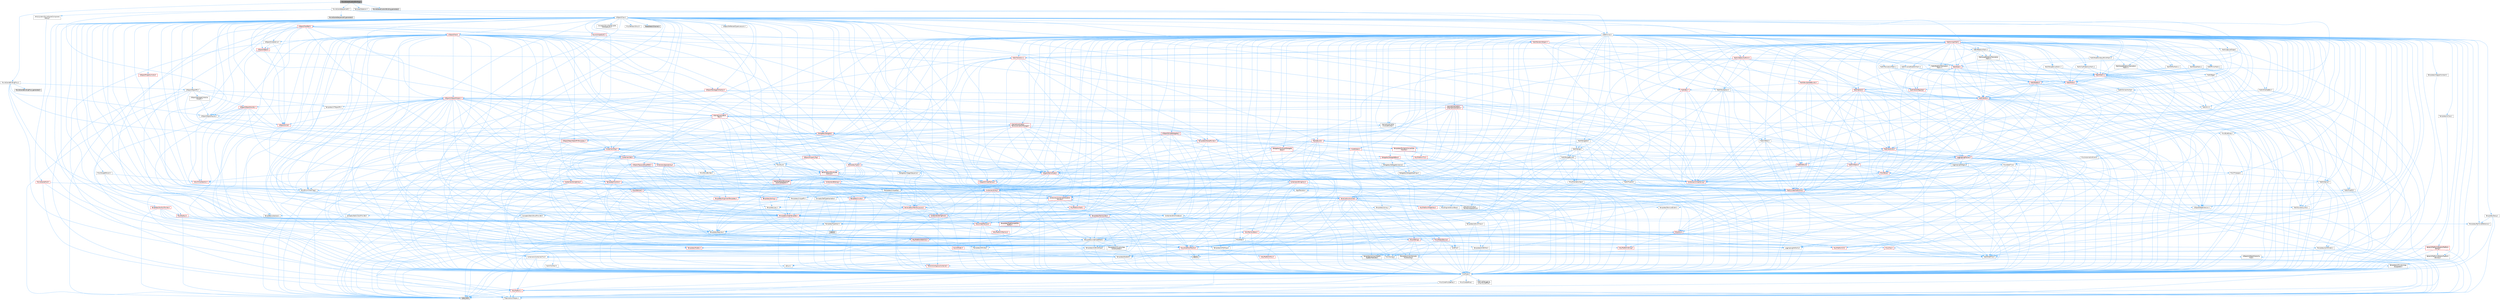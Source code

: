 digraph "MovieSceneCustomBinding.h"
{
 // INTERACTIVE_SVG=YES
 // LATEX_PDF_SIZE
  bgcolor="transparent";
  edge [fontname=Helvetica,fontsize=10,labelfontname=Helvetica,labelfontsize=10];
  node [fontname=Helvetica,fontsize=10,shape=box,height=0.2,width=0.4];
  Node1 [id="Node000001",label="MovieSceneCustomBinding.h",height=0.2,width=0.4,color="gray40", fillcolor="grey60", style="filled", fontcolor="black",tooltip=" "];
  Node1 -> Node2 [id="edge1_Node000001_Node000002",color="steelblue1",style="solid",tooltip=" "];
  Node2 [id="Node000002",label="MovieSceneSequenceID.h",height=0.2,width=0.4,color="grey40", fillcolor="white", style="filled",URL="$de/d78/MovieSceneSequenceID_8h.html",tooltip=" "];
  Node2 -> Node3 [id="edge2_Node000002_Node000003",color="steelblue1",style="solid",tooltip=" "];
  Node3 [id="Node000003",label="CoreMinimal.h",height=0.2,width=0.4,color="grey40", fillcolor="white", style="filled",URL="$d7/d67/CoreMinimal_8h.html",tooltip=" "];
  Node3 -> Node4 [id="edge3_Node000003_Node000004",color="steelblue1",style="solid",tooltip=" "];
  Node4 [id="Node000004",label="CoreTypes.h",height=0.2,width=0.4,color="grey40", fillcolor="white", style="filled",URL="$dc/dec/CoreTypes_8h.html",tooltip=" "];
  Node4 -> Node5 [id="edge4_Node000004_Node000005",color="steelblue1",style="solid",tooltip=" "];
  Node5 [id="Node000005",label="HAL/Platform.h",height=0.2,width=0.4,color="red", fillcolor="#FFF0F0", style="filled",URL="$d9/dd0/Platform_8h.html",tooltip=" "];
  Node5 -> Node8 [id="edge5_Node000005_Node000008",color="steelblue1",style="solid",tooltip=" "];
  Node8 [id="Node000008",label="type_traits",height=0.2,width=0.4,color="grey60", fillcolor="#E0E0E0", style="filled",tooltip=" "];
  Node5 -> Node9 [id="edge6_Node000005_Node000009",color="steelblue1",style="solid",tooltip=" "];
  Node9 [id="Node000009",label="PreprocessorHelpers.h",height=0.2,width=0.4,color="grey40", fillcolor="white", style="filled",URL="$db/ddb/PreprocessorHelpers_8h.html",tooltip=" "];
  Node4 -> Node15 [id="edge7_Node000004_Node000015",color="steelblue1",style="solid",tooltip=" "];
  Node15 [id="Node000015",label="ProfilingDebugging\l/UMemoryDefines.h",height=0.2,width=0.4,color="grey40", fillcolor="white", style="filled",URL="$d2/da2/UMemoryDefines_8h.html",tooltip=" "];
  Node4 -> Node16 [id="edge8_Node000004_Node000016",color="steelblue1",style="solid",tooltip=" "];
  Node16 [id="Node000016",label="Misc/CoreMiscDefines.h",height=0.2,width=0.4,color="grey40", fillcolor="white", style="filled",URL="$da/d38/CoreMiscDefines_8h.html",tooltip=" "];
  Node16 -> Node5 [id="edge9_Node000016_Node000005",color="steelblue1",style="solid",tooltip=" "];
  Node16 -> Node9 [id="edge10_Node000016_Node000009",color="steelblue1",style="solid",tooltip=" "];
  Node4 -> Node17 [id="edge11_Node000004_Node000017",color="steelblue1",style="solid",tooltip=" "];
  Node17 [id="Node000017",label="Misc/CoreDefines.h",height=0.2,width=0.4,color="grey40", fillcolor="white", style="filled",URL="$d3/dd2/CoreDefines_8h.html",tooltip=" "];
  Node3 -> Node18 [id="edge12_Node000003_Node000018",color="steelblue1",style="solid",tooltip=" "];
  Node18 [id="Node000018",label="CoreFwd.h",height=0.2,width=0.4,color="grey40", fillcolor="white", style="filled",URL="$d1/d1e/CoreFwd_8h.html",tooltip=" "];
  Node18 -> Node4 [id="edge13_Node000018_Node000004",color="steelblue1",style="solid",tooltip=" "];
  Node18 -> Node19 [id="edge14_Node000018_Node000019",color="steelblue1",style="solid",tooltip=" "];
  Node19 [id="Node000019",label="Containers/ContainersFwd.h",height=0.2,width=0.4,color="grey40", fillcolor="white", style="filled",URL="$d4/d0a/ContainersFwd_8h.html",tooltip=" "];
  Node19 -> Node5 [id="edge15_Node000019_Node000005",color="steelblue1",style="solid",tooltip=" "];
  Node19 -> Node4 [id="edge16_Node000019_Node000004",color="steelblue1",style="solid",tooltip=" "];
  Node19 -> Node20 [id="edge17_Node000019_Node000020",color="steelblue1",style="solid",tooltip=" "];
  Node20 [id="Node000020",label="Traits/IsContiguousContainer.h",height=0.2,width=0.4,color="red", fillcolor="#FFF0F0", style="filled",URL="$d5/d3c/IsContiguousContainer_8h.html",tooltip=" "];
  Node20 -> Node4 [id="edge18_Node000020_Node000004",color="steelblue1",style="solid",tooltip=" "];
  Node18 -> Node23 [id="edge19_Node000018_Node000023",color="steelblue1",style="solid",tooltip=" "];
  Node23 [id="Node000023",label="Math/MathFwd.h",height=0.2,width=0.4,color="grey40", fillcolor="white", style="filled",URL="$d2/d10/MathFwd_8h.html",tooltip=" "];
  Node23 -> Node5 [id="edge20_Node000023_Node000005",color="steelblue1",style="solid",tooltip=" "];
  Node18 -> Node24 [id="edge21_Node000018_Node000024",color="steelblue1",style="solid",tooltip=" "];
  Node24 [id="Node000024",label="UObject/UObjectHierarchy\lFwd.h",height=0.2,width=0.4,color="grey40", fillcolor="white", style="filled",URL="$d3/d13/UObjectHierarchyFwd_8h.html",tooltip=" "];
  Node3 -> Node24 [id="edge22_Node000003_Node000024",color="steelblue1",style="solid",tooltip=" "];
  Node3 -> Node19 [id="edge23_Node000003_Node000019",color="steelblue1",style="solid",tooltip=" "];
  Node3 -> Node25 [id="edge24_Node000003_Node000025",color="steelblue1",style="solid",tooltip=" "];
  Node25 [id="Node000025",label="Misc/VarArgs.h",height=0.2,width=0.4,color="grey40", fillcolor="white", style="filled",URL="$d5/d6f/VarArgs_8h.html",tooltip=" "];
  Node25 -> Node4 [id="edge25_Node000025_Node000004",color="steelblue1",style="solid",tooltip=" "];
  Node3 -> Node26 [id="edge26_Node000003_Node000026",color="steelblue1",style="solid",tooltip=" "];
  Node26 [id="Node000026",label="Logging/LogVerbosity.h",height=0.2,width=0.4,color="grey40", fillcolor="white", style="filled",URL="$d2/d8f/LogVerbosity_8h.html",tooltip=" "];
  Node26 -> Node4 [id="edge27_Node000026_Node000004",color="steelblue1",style="solid",tooltip=" "];
  Node3 -> Node27 [id="edge28_Node000003_Node000027",color="steelblue1",style="solid",tooltip=" "];
  Node27 [id="Node000027",label="Misc/OutputDevice.h",height=0.2,width=0.4,color="red", fillcolor="#FFF0F0", style="filled",URL="$d7/d32/OutputDevice_8h.html",tooltip=" "];
  Node27 -> Node18 [id="edge29_Node000027_Node000018",color="steelblue1",style="solid",tooltip=" "];
  Node27 -> Node4 [id="edge30_Node000027_Node000004",color="steelblue1",style="solid",tooltip=" "];
  Node27 -> Node26 [id="edge31_Node000027_Node000026",color="steelblue1",style="solid",tooltip=" "];
  Node27 -> Node25 [id="edge32_Node000027_Node000025",color="steelblue1",style="solid",tooltip=" "];
  Node27 -> Node28 [id="edge33_Node000027_Node000028",color="steelblue1",style="solid",tooltip=" "];
  Node28 [id="Node000028",label="Templates/IsArrayOrRefOf\lTypeByPredicate.h",height=0.2,width=0.4,color="grey40", fillcolor="white", style="filled",URL="$d6/da1/IsArrayOrRefOfTypeByPredicate_8h.html",tooltip=" "];
  Node28 -> Node4 [id="edge34_Node000028_Node000004",color="steelblue1",style="solid",tooltip=" "];
  Node27 -> Node29 [id="edge35_Node000027_Node000029",color="steelblue1",style="solid",tooltip=" "];
  Node29 [id="Node000029",label="Templates/IsValidVariadic\lFunctionArg.h",height=0.2,width=0.4,color="grey40", fillcolor="white", style="filled",URL="$d0/dc8/IsValidVariadicFunctionArg_8h.html",tooltip=" "];
  Node29 -> Node4 [id="edge36_Node000029_Node000004",color="steelblue1",style="solid",tooltip=" "];
  Node29 -> Node30 [id="edge37_Node000029_Node000030",color="steelblue1",style="solid",tooltip=" "];
  Node30 [id="Node000030",label="IsEnum.h",height=0.2,width=0.4,color="grey40", fillcolor="white", style="filled",URL="$d4/de5/IsEnum_8h.html",tooltip=" "];
  Node29 -> Node8 [id="edge38_Node000029_Node000008",color="steelblue1",style="solid",tooltip=" "];
  Node3 -> Node33 [id="edge39_Node000003_Node000033",color="steelblue1",style="solid",tooltip=" "];
  Node33 [id="Node000033",label="HAL/PlatformCrt.h",height=0.2,width=0.4,color="red", fillcolor="#FFF0F0", style="filled",URL="$d8/d75/PlatformCrt_8h.html",tooltip=" "];
  Node3 -> Node43 [id="edge40_Node000003_Node000043",color="steelblue1",style="solid",tooltip=" "];
  Node43 [id="Node000043",label="HAL/PlatformMisc.h",height=0.2,width=0.4,color="red", fillcolor="#FFF0F0", style="filled",URL="$d0/df5/PlatformMisc_8h.html",tooltip=" "];
  Node43 -> Node4 [id="edge41_Node000043_Node000004",color="steelblue1",style="solid",tooltip=" "];
  Node3 -> Node62 [id="edge42_Node000003_Node000062",color="steelblue1",style="solid",tooltip=" "];
  Node62 [id="Node000062",label="Misc/AssertionMacros.h",height=0.2,width=0.4,color="red", fillcolor="#FFF0F0", style="filled",URL="$d0/dfa/AssertionMacros_8h.html",tooltip=" "];
  Node62 -> Node4 [id="edge43_Node000062_Node000004",color="steelblue1",style="solid",tooltip=" "];
  Node62 -> Node5 [id="edge44_Node000062_Node000005",color="steelblue1",style="solid",tooltip=" "];
  Node62 -> Node43 [id="edge45_Node000062_Node000043",color="steelblue1",style="solid",tooltip=" "];
  Node62 -> Node9 [id="edge46_Node000062_Node000009",color="steelblue1",style="solid",tooltip=" "];
  Node62 -> Node63 [id="edge47_Node000062_Node000063",color="steelblue1",style="solid",tooltip=" "];
  Node63 [id="Node000063",label="Templates/EnableIf.h",height=0.2,width=0.4,color="grey40", fillcolor="white", style="filled",URL="$d7/d60/EnableIf_8h.html",tooltip=" "];
  Node63 -> Node4 [id="edge48_Node000063_Node000004",color="steelblue1",style="solid",tooltip=" "];
  Node62 -> Node28 [id="edge49_Node000062_Node000028",color="steelblue1",style="solid",tooltip=" "];
  Node62 -> Node29 [id="edge50_Node000062_Node000029",color="steelblue1",style="solid",tooltip=" "];
  Node62 -> Node25 [id="edge51_Node000062_Node000025",color="steelblue1",style="solid",tooltip=" "];
  Node62 -> Node70 [id="edge52_Node000062_Node000070",color="steelblue1",style="solid",tooltip=" "];
  Node70 [id="Node000070",label="atomic",height=0.2,width=0.4,color="grey60", fillcolor="#E0E0E0", style="filled",tooltip=" "];
  Node3 -> Node71 [id="edge53_Node000003_Node000071",color="steelblue1",style="solid",tooltip=" "];
  Node71 [id="Node000071",label="Templates/IsPointer.h",height=0.2,width=0.4,color="grey40", fillcolor="white", style="filled",URL="$d7/d05/IsPointer_8h.html",tooltip=" "];
  Node71 -> Node4 [id="edge54_Node000071_Node000004",color="steelblue1",style="solid",tooltip=" "];
  Node3 -> Node72 [id="edge55_Node000003_Node000072",color="steelblue1",style="solid",tooltip=" "];
  Node72 [id="Node000072",label="HAL/PlatformMemory.h",height=0.2,width=0.4,color="red", fillcolor="#FFF0F0", style="filled",URL="$de/d68/PlatformMemory_8h.html",tooltip=" "];
  Node72 -> Node4 [id="edge56_Node000072_Node000004",color="steelblue1",style="solid",tooltip=" "];
  Node3 -> Node55 [id="edge57_Node000003_Node000055",color="steelblue1",style="solid",tooltip=" "];
  Node55 [id="Node000055",label="HAL/PlatformAtomics.h",height=0.2,width=0.4,color="red", fillcolor="#FFF0F0", style="filled",URL="$d3/d36/PlatformAtomics_8h.html",tooltip=" "];
  Node55 -> Node4 [id="edge58_Node000055_Node000004",color="steelblue1",style="solid",tooltip=" "];
  Node3 -> Node77 [id="edge59_Node000003_Node000077",color="steelblue1",style="solid",tooltip=" "];
  Node77 [id="Node000077",label="Misc/Exec.h",height=0.2,width=0.4,color="grey40", fillcolor="white", style="filled",URL="$de/ddb/Exec_8h.html",tooltip=" "];
  Node77 -> Node4 [id="edge60_Node000077_Node000004",color="steelblue1",style="solid",tooltip=" "];
  Node77 -> Node62 [id="edge61_Node000077_Node000062",color="steelblue1",style="solid",tooltip=" "];
  Node3 -> Node78 [id="edge62_Node000003_Node000078",color="steelblue1",style="solid",tooltip=" "];
  Node78 [id="Node000078",label="HAL/MemoryBase.h",height=0.2,width=0.4,color="red", fillcolor="#FFF0F0", style="filled",URL="$d6/d9f/MemoryBase_8h.html",tooltip=" "];
  Node78 -> Node4 [id="edge63_Node000078_Node000004",color="steelblue1",style="solid",tooltip=" "];
  Node78 -> Node55 [id="edge64_Node000078_Node000055",color="steelblue1",style="solid",tooltip=" "];
  Node78 -> Node33 [id="edge65_Node000078_Node000033",color="steelblue1",style="solid",tooltip=" "];
  Node78 -> Node77 [id="edge66_Node000078_Node000077",color="steelblue1",style="solid",tooltip=" "];
  Node78 -> Node27 [id="edge67_Node000078_Node000027",color="steelblue1",style="solid",tooltip=" "];
  Node3 -> Node88 [id="edge68_Node000003_Node000088",color="steelblue1",style="solid",tooltip=" "];
  Node88 [id="Node000088",label="HAL/UnrealMemory.h",height=0.2,width=0.4,color="red", fillcolor="#FFF0F0", style="filled",URL="$d9/d96/UnrealMemory_8h.html",tooltip=" "];
  Node88 -> Node4 [id="edge69_Node000088_Node000004",color="steelblue1",style="solid",tooltip=" "];
  Node88 -> Node78 [id="edge70_Node000088_Node000078",color="steelblue1",style="solid",tooltip=" "];
  Node88 -> Node72 [id="edge71_Node000088_Node000072",color="steelblue1",style="solid",tooltip=" "];
  Node88 -> Node71 [id="edge72_Node000088_Node000071",color="steelblue1",style="solid",tooltip=" "];
  Node3 -> Node90 [id="edge73_Node000003_Node000090",color="steelblue1",style="solid",tooltip=" "];
  Node90 [id="Node000090",label="Templates/IsArithmetic.h",height=0.2,width=0.4,color="grey40", fillcolor="white", style="filled",URL="$d2/d5d/IsArithmetic_8h.html",tooltip=" "];
  Node90 -> Node4 [id="edge74_Node000090_Node000004",color="steelblue1",style="solid",tooltip=" "];
  Node3 -> Node84 [id="edge75_Node000003_Node000084",color="steelblue1",style="solid",tooltip=" "];
  Node84 [id="Node000084",label="Templates/AndOrNot.h",height=0.2,width=0.4,color="grey40", fillcolor="white", style="filled",URL="$db/d0a/AndOrNot_8h.html",tooltip=" "];
  Node84 -> Node4 [id="edge76_Node000084_Node000004",color="steelblue1",style="solid",tooltip=" "];
  Node3 -> Node91 [id="edge77_Node000003_Node000091",color="steelblue1",style="solid",tooltip=" "];
  Node91 [id="Node000091",label="Templates/IsPODType.h",height=0.2,width=0.4,color="grey40", fillcolor="white", style="filled",URL="$d7/db1/IsPODType_8h.html",tooltip=" "];
  Node91 -> Node4 [id="edge78_Node000091_Node000004",color="steelblue1",style="solid",tooltip=" "];
  Node3 -> Node92 [id="edge79_Node000003_Node000092",color="steelblue1",style="solid",tooltip=" "];
  Node92 [id="Node000092",label="Templates/IsUECoreType.h",height=0.2,width=0.4,color="grey40", fillcolor="white", style="filled",URL="$d1/db8/IsUECoreType_8h.html",tooltip=" "];
  Node92 -> Node4 [id="edge80_Node000092_Node000004",color="steelblue1",style="solid",tooltip=" "];
  Node92 -> Node8 [id="edge81_Node000092_Node000008",color="steelblue1",style="solid",tooltip=" "];
  Node3 -> Node85 [id="edge82_Node000003_Node000085",color="steelblue1",style="solid",tooltip=" "];
  Node85 [id="Node000085",label="Templates/IsTriviallyCopy\lConstructible.h",height=0.2,width=0.4,color="grey40", fillcolor="white", style="filled",URL="$d3/d78/IsTriviallyCopyConstructible_8h.html",tooltip=" "];
  Node85 -> Node4 [id="edge83_Node000085_Node000004",color="steelblue1",style="solid",tooltip=" "];
  Node85 -> Node8 [id="edge84_Node000085_Node000008",color="steelblue1",style="solid",tooltip=" "];
  Node3 -> Node93 [id="edge85_Node000003_Node000093",color="steelblue1",style="solid",tooltip=" "];
  Node93 [id="Node000093",label="Templates/UnrealTypeTraits.h",height=0.2,width=0.4,color="grey40", fillcolor="white", style="filled",URL="$d2/d2d/UnrealTypeTraits_8h.html",tooltip=" "];
  Node93 -> Node4 [id="edge86_Node000093_Node000004",color="steelblue1",style="solid",tooltip=" "];
  Node93 -> Node71 [id="edge87_Node000093_Node000071",color="steelblue1",style="solid",tooltip=" "];
  Node93 -> Node62 [id="edge88_Node000093_Node000062",color="steelblue1",style="solid",tooltip=" "];
  Node93 -> Node84 [id="edge89_Node000093_Node000084",color="steelblue1",style="solid",tooltip=" "];
  Node93 -> Node63 [id="edge90_Node000093_Node000063",color="steelblue1",style="solid",tooltip=" "];
  Node93 -> Node90 [id="edge91_Node000093_Node000090",color="steelblue1",style="solid",tooltip=" "];
  Node93 -> Node30 [id="edge92_Node000093_Node000030",color="steelblue1",style="solid",tooltip=" "];
  Node93 -> Node94 [id="edge93_Node000093_Node000094",color="steelblue1",style="solid",tooltip=" "];
  Node94 [id="Node000094",label="Templates/Models.h",height=0.2,width=0.4,color="red", fillcolor="#FFF0F0", style="filled",URL="$d3/d0c/Models_8h.html",tooltip=" "];
  Node93 -> Node91 [id="edge94_Node000093_Node000091",color="steelblue1",style="solid",tooltip=" "];
  Node93 -> Node92 [id="edge95_Node000093_Node000092",color="steelblue1",style="solid",tooltip=" "];
  Node93 -> Node85 [id="edge96_Node000093_Node000085",color="steelblue1",style="solid",tooltip=" "];
  Node3 -> Node63 [id="edge97_Node000003_Node000063",color="steelblue1",style="solid",tooltip=" "];
  Node3 -> Node95 [id="edge98_Node000003_Node000095",color="steelblue1",style="solid",tooltip=" "];
  Node95 [id="Node000095",label="Templates/RemoveReference.h",height=0.2,width=0.4,color="grey40", fillcolor="white", style="filled",URL="$da/dbe/RemoveReference_8h.html",tooltip=" "];
  Node95 -> Node4 [id="edge99_Node000095_Node000004",color="steelblue1",style="solid",tooltip=" "];
  Node3 -> Node96 [id="edge100_Node000003_Node000096",color="steelblue1",style="solid",tooltip=" "];
  Node96 [id="Node000096",label="Templates/IntegralConstant.h",height=0.2,width=0.4,color="grey40", fillcolor="white", style="filled",URL="$db/d1b/IntegralConstant_8h.html",tooltip=" "];
  Node96 -> Node4 [id="edge101_Node000096_Node000004",color="steelblue1",style="solid",tooltip=" "];
  Node3 -> Node97 [id="edge102_Node000003_Node000097",color="steelblue1",style="solid",tooltip=" "];
  Node97 [id="Node000097",label="Templates/IsClass.h",height=0.2,width=0.4,color="grey40", fillcolor="white", style="filled",URL="$db/dcb/IsClass_8h.html",tooltip=" "];
  Node97 -> Node4 [id="edge103_Node000097_Node000004",color="steelblue1",style="solid",tooltip=" "];
  Node3 -> Node98 [id="edge104_Node000003_Node000098",color="steelblue1",style="solid",tooltip=" "];
  Node98 [id="Node000098",label="Templates/TypeCompatible\lBytes.h",height=0.2,width=0.4,color="red", fillcolor="#FFF0F0", style="filled",URL="$df/d0a/TypeCompatibleBytes_8h.html",tooltip=" "];
  Node98 -> Node4 [id="edge105_Node000098_Node000004",color="steelblue1",style="solid",tooltip=" "];
  Node98 -> Node8 [id="edge106_Node000098_Node000008",color="steelblue1",style="solid",tooltip=" "];
  Node3 -> Node20 [id="edge107_Node000003_Node000020",color="steelblue1",style="solid",tooltip=" "];
  Node3 -> Node99 [id="edge108_Node000003_Node000099",color="steelblue1",style="solid",tooltip=" "];
  Node99 [id="Node000099",label="Templates/UnrealTemplate.h",height=0.2,width=0.4,color="red", fillcolor="#FFF0F0", style="filled",URL="$d4/d24/UnrealTemplate_8h.html",tooltip=" "];
  Node99 -> Node4 [id="edge109_Node000099_Node000004",color="steelblue1",style="solid",tooltip=" "];
  Node99 -> Node71 [id="edge110_Node000099_Node000071",color="steelblue1",style="solid",tooltip=" "];
  Node99 -> Node88 [id="edge111_Node000099_Node000088",color="steelblue1",style="solid",tooltip=" "];
  Node99 -> Node93 [id="edge112_Node000099_Node000093",color="steelblue1",style="solid",tooltip=" "];
  Node99 -> Node95 [id="edge113_Node000099_Node000095",color="steelblue1",style="solid",tooltip=" "];
  Node99 -> Node65 [id="edge114_Node000099_Node000065",color="steelblue1",style="solid",tooltip=" "];
  Node65 [id="Node000065",label="Templates/Requires.h",height=0.2,width=0.4,color="grey40", fillcolor="white", style="filled",URL="$dc/d96/Requires_8h.html",tooltip=" "];
  Node65 -> Node63 [id="edge115_Node000065_Node000063",color="steelblue1",style="solid",tooltip=" "];
  Node65 -> Node8 [id="edge116_Node000065_Node000008",color="steelblue1",style="solid",tooltip=" "];
  Node99 -> Node98 [id="edge117_Node000099_Node000098",color="steelblue1",style="solid",tooltip=" "];
  Node99 -> Node20 [id="edge118_Node000099_Node000020",color="steelblue1",style="solid",tooltip=" "];
  Node99 -> Node8 [id="edge119_Node000099_Node000008",color="steelblue1",style="solid",tooltip=" "];
  Node3 -> Node48 [id="edge120_Node000003_Node000048",color="steelblue1",style="solid",tooltip=" "];
  Node48 [id="Node000048",label="Math/NumericLimits.h",height=0.2,width=0.4,color="grey40", fillcolor="white", style="filled",URL="$df/d1b/NumericLimits_8h.html",tooltip=" "];
  Node48 -> Node4 [id="edge121_Node000048_Node000004",color="steelblue1",style="solid",tooltip=" "];
  Node3 -> Node103 [id="edge122_Node000003_Node000103",color="steelblue1",style="solid",tooltip=" "];
  Node103 [id="Node000103",label="HAL/PlatformMath.h",height=0.2,width=0.4,color="red", fillcolor="#FFF0F0", style="filled",URL="$dc/d53/PlatformMath_8h.html",tooltip=" "];
  Node103 -> Node4 [id="edge123_Node000103_Node000004",color="steelblue1",style="solid",tooltip=" "];
  Node3 -> Node86 [id="edge124_Node000003_Node000086",color="steelblue1",style="solid",tooltip=" "];
  Node86 [id="Node000086",label="Templates/IsTriviallyCopy\lAssignable.h",height=0.2,width=0.4,color="grey40", fillcolor="white", style="filled",URL="$d2/df2/IsTriviallyCopyAssignable_8h.html",tooltip=" "];
  Node86 -> Node4 [id="edge125_Node000086_Node000004",color="steelblue1",style="solid",tooltip=" "];
  Node86 -> Node8 [id="edge126_Node000086_Node000008",color="steelblue1",style="solid",tooltip=" "];
  Node3 -> Node111 [id="edge127_Node000003_Node000111",color="steelblue1",style="solid",tooltip=" "];
  Node111 [id="Node000111",label="Templates/MemoryOps.h",height=0.2,width=0.4,color="red", fillcolor="#FFF0F0", style="filled",URL="$db/dea/MemoryOps_8h.html",tooltip=" "];
  Node111 -> Node4 [id="edge128_Node000111_Node000004",color="steelblue1",style="solid",tooltip=" "];
  Node111 -> Node88 [id="edge129_Node000111_Node000088",color="steelblue1",style="solid",tooltip=" "];
  Node111 -> Node86 [id="edge130_Node000111_Node000086",color="steelblue1",style="solid",tooltip=" "];
  Node111 -> Node85 [id="edge131_Node000111_Node000085",color="steelblue1",style="solid",tooltip=" "];
  Node111 -> Node65 [id="edge132_Node000111_Node000065",color="steelblue1",style="solid",tooltip=" "];
  Node111 -> Node93 [id="edge133_Node000111_Node000093",color="steelblue1",style="solid",tooltip=" "];
  Node111 -> Node8 [id="edge134_Node000111_Node000008",color="steelblue1",style="solid",tooltip=" "];
  Node3 -> Node112 [id="edge135_Node000003_Node000112",color="steelblue1",style="solid",tooltip=" "];
  Node112 [id="Node000112",label="Containers/ContainerAllocation\lPolicies.h",height=0.2,width=0.4,color="red", fillcolor="#FFF0F0", style="filled",URL="$d7/dff/ContainerAllocationPolicies_8h.html",tooltip=" "];
  Node112 -> Node4 [id="edge136_Node000112_Node000004",color="steelblue1",style="solid",tooltip=" "];
  Node112 -> Node112 [id="edge137_Node000112_Node000112",color="steelblue1",style="solid",tooltip=" "];
  Node112 -> Node103 [id="edge138_Node000112_Node000103",color="steelblue1",style="solid",tooltip=" "];
  Node112 -> Node88 [id="edge139_Node000112_Node000088",color="steelblue1",style="solid",tooltip=" "];
  Node112 -> Node48 [id="edge140_Node000112_Node000048",color="steelblue1",style="solid",tooltip=" "];
  Node112 -> Node62 [id="edge141_Node000112_Node000062",color="steelblue1",style="solid",tooltip=" "];
  Node112 -> Node111 [id="edge142_Node000112_Node000111",color="steelblue1",style="solid",tooltip=" "];
  Node112 -> Node98 [id="edge143_Node000112_Node000098",color="steelblue1",style="solid",tooltip=" "];
  Node112 -> Node8 [id="edge144_Node000112_Node000008",color="steelblue1",style="solid",tooltip=" "];
  Node3 -> Node115 [id="edge145_Node000003_Node000115",color="steelblue1",style="solid",tooltip=" "];
  Node115 [id="Node000115",label="Templates/IsEnumClass.h",height=0.2,width=0.4,color="grey40", fillcolor="white", style="filled",URL="$d7/d15/IsEnumClass_8h.html",tooltip=" "];
  Node115 -> Node4 [id="edge146_Node000115_Node000004",color="steelblue1",style="solid",tooltip=" "];
  Node115 -> Node84 [id="edge147_Node000115_Node000084",color="steelblue1",style="solid",tooltip=" "];
  Node3 -> Node116 [id="edge148_Node000003_Node000116",color="steelblue1",style="solid",tooltip=" "];
  Node116 [id="Node000116",label="HAL/PlatformProperties.h",height=0.2,width=0.4,color="red", fillcolor="#FFF0F0", style="filled",URL="$d9/db0/PlatformProperties_8h.html",tooltip=" "];
  Node116 -> Node4 [id="edge149_Node000116_Node000004",color="steelblue1",style="solid",tooltip=" "];
  Node3 -> Node119 [id="edge150_Node000003_Node000119",color="steelblue1",style="solid",tooltip=" "];
  Node119 [id="Node000119",label="Misc/EngineVersionBase.h",height=0.2,width=0.4,color="grey40", fillcolor="white", style="filled",URL="$d5/d2b/EngineVersionBase_8h.html",tooltip=" "];
  Node119 -> Node4 [id="edge151_Node000119_Node000004",color="steelblue1",style="solid",tooltip=" "];
  Node3 -> Node120 [id="edge152_Node000003_Node000120",color="steelblue1",style="solid",tooltip=" "];
  Node120 [id="Node000120",label="Internationalization\l/TextNamespaceFwd.h",height=0.2,width=0.4,color="grey40", fillcolor="white", style="filled",URL="$d8/d97/TextNamespaceFwd_8h.html",tooltip=" "];
  Node120 -> Node4 [id="edge153_Node000120_Node000004",color="steelblue1",style="solid",tooltip=" "];
  Node3 -> Node121 [id="edge154_Node000003_Node000121",color="steelblue1",style="solid",tooltip=" "];
  Node121 [id="Node000121",label="Serialization/Archive.h",height=0.2,width=0.4,color="red", fillcolor="#FFF0F0", style="filled",URL="$d7/d3b/Archive_8h.html",tooltip=" "];
  Node121 -> Node18 [id="edge155_Node000121_Node000018",color="steelblue1",style="solid",tooltip=" "];
  Node121 -> Node4 [id="edge156_Node000121_Node000004",color="steelblue1",style="solid",tooltip=" "];
  Node121 -> Node116 [id="edge157_Node000121_Node000116",color="steelblue1",style="solid",tooltip=" "];
  Node121 -> Node120 [id="edge158_Node000121_Node000120",color="steelblue1",style="solid",tooltip=" "];
  Node121 -> Node23 [id="edge159_Node000121_Node000023",color="steelblue1",style="solid",tooltip=" "];
  Node121 -> Node62 [id="edge160_Node000121_Node000062",color="steelblue1",style="solid",tooltip=" "];
  Node121 -> Node119 [id="edge161_Node000121_Node000119",color="steelblue1",style="solid",tooltip=" "];
  Node121 -> Node25 [id="edge162_Node000121_Node000025",color="steelblue1",style="solid",tooltip=" "];
  Node121 -> Node63 [id="edge163_Node000121_Node000063",color="steelblue1",style="solid",tooltip=" "];
  Node121 -> Node28 [id="edge164_Node000121_Node000028",color="steelblue1",style="solid",tooltip=" "];
  Node121 -> Node115 [id="edge165_Node000121_Node000115",color="steelblue1",style="solid",tooltip=" "];
  Node121 -> Node29 [id="edge166_Node000121_Node000029",color="steelblue1",style="solid",tooltip=" "];
  Node121 -> Node99 [id="edge167_Node000121_Node000099",color="steelblue1",style="solid",tooltip=" "];
  Node121 -> Node124 [id="edge168_Node000121_Node000124",color="steelblue1",style="solid",tooltip=" "];
  Node124 [id="Node000124",label="UObject/ObjectVersion.h",height=0.2,width=0.4,color="grey40", fillcolor="white", style="filled",URL="$da/d63/ObjectVersion_8h.html",tooltip=" "];
  Node124 -> Node4 [id="edge169_Node000124_Node000004",color="steelblue1",style="solid",tooltip=" "];
  Node3 -> Node125 [id="edge170_Node000003_Node000125",color="steelblue1",style="solid",tooltip=" "];
  Node125 [id="Node000125",label="Templates/Less.h",height=0.2,width=0.4,color="grey40", fillcolor="white", style="filled",URL="$de/dc8/Less_8h.html",tooltip=" "];
  Node125 -> Node4 [id="edge171_Node000125_Node000004",color="steelblue1",style="solid",tooltip=" "];
  Node125 -> Node99 [id="edge172_Node000125_Node000099",color="steelblue1",style="solid",tooltip=" "];
  Node3 -> Node126 [id="edge173_Node000003_Node000126",color="steelblue1",style="solid",tooltip=" "];
  Node126 [id="Node000126",label="Templates/Sorting.h",height=0.2,width=0.4,color="red", fillcolor="#FFF0F0", style="filled",URL="$d3/d9e/Sorting_8h.html",tooltip=" "];
  Node126 -> Node4 [id="edge174_Node000126_Node000004",color="steelblue1",style="solid",tooltip=" "];
  Node126 -> Node103 [id="edge175_Node000126_Node000103",color="steelblue1",style="solid",tooltip=" "];
  Node126 -> Node125 [id="edge176_Node000126_Node000125",color="steelblue1",style="solid",tooltip=" "];
  Node3 -> Node137 [id="edge177_Node000003_Node000137",color="steelblue1",style="solid",tooltip=" "];
  Node137 [id="Node000137",label="Misc/Char.h",height=0.2,width=0.4,color="red", fillcolor="#FFF0F0", style="filled",URL="$d0/d58/Char_8h.html",tooltip=" "];
  Node137 -> Node4 [id="edge178_Node000137_Node000004",color="steelblue1",style="solid",tooltip=" "];
  Node137 -> Node8 [id="edge179_Node000137_Node000008",color="steelblue1",style="solid",tooltip=" "];
  Node3 -> Node140 [id="edge180_Node000003_Node000140",color="steelblue1",style="solid",tooltip=" "];
  Node140 [id="Node000140",label="GenericPlatform/GenericPlatform\lStricmp.h",height=0.2,width=0.4,color="grey40", fillcolor="white", style="filled",URL="$d2/d86/GenericPlatformStricmp_8h.html",tooltip=" "];
  Node140 -> Node4 [id="edge181_Node000140_Node000004",color="steelblue1",style="solid",tooltip=" "];
  Node3 -> Node141 [id="edge182_Node000003_Node000141",color="steelblue1",style="solid",tooltip=" "];
  Node141 [id="Node000141",label="GenericPlatform/GenericPlatform\lString.h",height=0.2,width=0.4,color="red", fillcolor="#FFF0F0", style="filled",URL="$dd/d20/GenericPlatformString_8h.html",tooltip=" "];
  Node141 -> Node4 [id="edge183_Node000141_Node000004",color="steelblue1",style="solid",tooltip=" "];
  Node141 -> Node140 [id="edge184_Node000141_Node000140",color="steelblue1",style="solid",tooltip=" "];
  Node141 -> Node63 [id="edge185_Node000141_Node000063",color="steelblue1",style="solid",tooltip=" "];
  Node141 -> Node8 [id="edge186_Node000141_Node000008",color="steelblue1",style="solid",tooltip=" "];
  Node3 -> Node74 [id="edge187_Node000003_Node000074",color="steelblue1",style="solid",tooltip=" "];
  Node74 [id="Node000074",label="HAL/PlatformString.h",height=0.2,width=0.4,color="red", fillcolor="#FFF0F0", style="filled",URL="$db/db5/PlatformString_8h.html",tooltip=" "];
  Node74 -> Node4 [id="edge188_Node000074_Node000004",color="steelblue1",style="solid",tooltip=" "];
  Node3 -> Node144 [id="edge189_Node000003_Node000144",color="steelblue1",style="solid",tooltip=" "];
  Node144 [id="Node000144",label="Misc/CString.h",height=0.2,width=0.4,color="red", fillcolor="#FFF0F0", style="filled",URL="$d2/d49/CString_8h.html",tooltip=" "];
  Node144 -> Node4 [id="edge190_Node000144_Node000004",color="steelblue1",style="solid",tooltip=" "];
  Node144 -> Node33 [id="edge191_Node000144_Node000033",color="steelblue1",style="solid",tooltip=" "];
  Node144 -> Node74 [id="edge192_Node000144_Node000074",color="steelblue1",style="solid",tooltip=" "];
  Node144 -> Node62 [id="edge193_Node000144_Node000062",color="steelblue1",style="solid",tooltip=" "];
  Node144 -> Node137 [id="edge194_Node000144_Node000137",color="steelblue1",style="solid",tooltip=" "];
  Node144 -> Node25 [id="edge195_Node000144_Node000025",color="steelblue1",style="solid",tooltip=" "];
  Node144 -> Node28 [id="edge196_Node000144_Node000028",color="steelblue1",style="solid",tooltip=" "];
  Node144 -> Node29 [id="edge197_Node000144_Node000029",color="steelblue1",style="solid",tooltip=" "];
  Node3 -> Node145 [id="edge198_Node000003_Node000145",color="steelblue1",style="solid",tooltip=" "];
  Node145 [id="Node000145",label="Misc/Crc.h",height=0.2,width=0.4,color="red", fillcolor="#FFF0F0", style="filled",URL="$d4/dd2/Crc_8h.html",tooltip=" "];
  Node145 -> Node4 [id="edge199_Node000145_Node000004",color="steelblue1",style="solid",tooltip=" "];
  Node145 -> Node74 [id="edge200_Node000145_Node000074",color="steelblue1",style="solid",tooltip=" "];
  Node145 -> Node62 [id="edge201_Node000145_Node000062",color="steelblue1",style="solid",tooltip=" "];
  Node145 -> Node144 [id="edge202_Node000145_Node000144",color="steelblue1",style="solid",tooltip=" "];
  Node145 -> Node137 [id="edge203_Node000145_Node000137",color="steelblue1",style="solid",tooltip=" "];
  Node145 -> Node93 [id="edge204_Node000145_Node000093",color="steelblue1",style="solid",tooltip=" "];
  Node3 -> Node136 [id="edge205_Node000003_Node000136",color="steelblue1",style="solid",tooltip=" "];
  Node136 [id="Node000136",label="Math/UnrealMathUtility.h",height=0.2,width=0.4,color="red", fillcolor="#FFF0F0", style="filled",URL="$db/db8/UnrealMathUtility_8h.html",tooltip=" "];
  Node136 -> Node4 [id="edge206_Node000136_Node000004",color="steelblue1",style="solid",tooltip=" "];
  Node136 -> Node62 [id="edge207_Node000136_Node000062",color="steelblue1",style="solid",tooltip=" "];
  Node136 -> Node103 [id="edge208_Node000136_Node000103",color="steelblue1",style="solid",tooltip=" "];
  Node136 -> Node23 [id="edge209_Node000136_Node000023",color="steelblue1",style="solid",tooltip=" "];
  Node136 -> Node65 [id="edge210_Node000136_Node000065",color="steelblue1",style="solid",tooltip=" "];
  Node3 -> Node146 [id="edge211_Node000003_Node000146",color="steelblue1",style="solid",tooltip=" "];
  Node146 [id="Node000146",label="Containers/UnrealString.h",height=0.2,width=0.4,color="red", fillcolor="#FFF0F0", style="filled",URL="$d5/dba/UnrealString_8h.html",tooltip=" "];
  Node3 -> Node150 [id="edge212_Node000003_Node000150",color="steelblue1",style="solid",tooltip=" "];
  Node150 [id="Node000150",label="Containers/Array.h",height=0.2,width=0.4,color="red", fillcolor="#FFF0F0", style="filled",URL="$df/dd0/Array_8h.html",tooltip=" "];
  Node150 -> Node4 [id="edge213_Node000150_Node000004",color="steelblue1",style="solid",tooltip=" "];
  Node150 -> Node62 [id="edge214_Node000150_Node000062",color="steelblue1",style="solid",tooltip=" "];
  Node150 -> Node88 [id="edge215_Node000150_Node000088",color="steelblue1",style="solid",tooltip=" "];
  Node150 -> Node93 [id="edge216_Node000150_Node000093",color="steelblue1",style="solid",tooltip=" "];
  Node150 -> Node99 [id="edge217_Node000150_Node000099",color="steelblue1",style="solid",tooltip=" "];
  Node150 -> Node112 [id="edge218_Node000150_Node000112",color="steelblue1",style="solid",tooltip=" "];
  Node150 -> Node121 [id="edge219_Node000150_Node000121",color="steelblue1",style="solid",tooltip=" "];
  Node150 -> Node171 [id="edge220_Node000150_Node000171",color="steelblue1",style="solid",tooltip=" "];
  Node171 [id="Node000171",label="Concepts/GetTypeHashable.h",height=0.2,width=0.4,color="grey40", fillcolor="white", style="filled",URL="$d3/da2/GetTypeHashable_8h.html",tooltip=" "];
  Node171 -> Node4 [id="edge221_Node000171_Node000004",color="steelblue1",style="solid",tooltip=" "];
  Node171 -> Node162 [id="edge222_Node000171_Node000162",color="steelblue1",style="solid",tooltip=" "];
  Node162 [id="Node000162",label="Templates/TypeHash.h",height=0.2,width=0.4,color="grey40", fillcolor="white", style="filled",URL="$d1/d62/TypeHash_8h.html",tooltip=" "];
  Node162 -> Node4 [id="edge223_Node000162_Node000004",color="steelblue1",style="solid",tooltip=" "];
  Node162 -> Node65 [id="edge224_Node000162_Node000065",color="steelblue1",style="solid",tooltip=" "];
  Node162 -> Node145 [id="edge225_Node000162_Node000145",color="steelblue1",style="solid",tooltip=" "];
  Node162 -> Node163 [id="edge226_Node000162_Node000163",color="steelblue1",style="solid",tooltip=" "];
  Node163 [id="Node000163",label="stdint.h",height=0.2,width=0.4,color="grey60", fillcolor="#E0E0E0", style="filled",tooltip=" "];
  Node162 -> Node8 [id="edge227_Node000162_Node000008",color="steelblue1",style="solid",tooltip=" "];
  Node150 -> Node129 [id="edge228_Node000150_Node000129",color="steelblue1",style="solid",tooltip=" "];
  Node129 [id="Node000129",label="Templates/Invoke.h",height=0.2,width=0.4,color="red", fillcolor="#FFF0F0", style="filled",URL="$d7/deb/Invoke_8h.html",tooltip=" "];
  Node129 -> Node4 [id="edge229_Node000129_Node000004",color="steelblue1",style="solid",tooltip=" "];
  Node129 -> Node99 [id="edge230_Node000129_Node000099",color="steelblue1",style="solid",tooltip=" "];
  Node129 -> Node8 [id="edge231_Node000129_Node000008",color="steelblue1",style="solid",tooltip=" "];
  Node150 -> Node125 [id="edge232_Node000150_Node000125",color="steelblue1",style="solid",tooltip=" "];
  Node150 -> Node65 [id="edge233_Node000150_Node000065",color="steelblue1",style="solid",tooltip=" "];
  Node150 -> Node126 [id="edge234_Node000150_Node000126",color="steelblue1",style="solid",tooltip=" "];
  Node150 -> Node173 [id="edge235_Node000150_Node000173",color="steelblue1",style="solid",tooltip=" "];
  Node173 [id="Node000173",label="Templates/AlignmentTemplates.h",height=0.2,width=0.4,color="red", fillcolor="#FFF0F0", style="filled",URL="$dd/d32/AlignmentTemplates_8h.html",tooltip=" "];
  Node173 -> Node4 [id="edge236_Node000173_Node000004",color="steelblue1",style="solid",tooltip=" "];
  Node173 -> Node71 [id="edge237_Node000173_Node000071",color="steelblue1",style="solid",tooltip=" "];
  Node150 -> Node8 [id="edge238_Node000150_Node000008",color="steelblue1",style="solid",tooltip=" "];
  Node3 -> Node174 [id="edge239_Node000003_Node000174",color="steelblue1",style="solid",tooltip=" "];
  Node174 [id="Node000174",label="Misc/FrameNumber.h",height=0.2,width=0.4,color="grey40", fillcolor="white", style="filled",URL="$dd/dbd/FrameNumber_8h.html",tooltip=" "];
  Node174 -> Node4 [id="edge240_Node000174_Node000004",color="steelblue1",style="solid",tooltip=" "];
  Node174 -> Node48 [id="edge241_Node000174_Node000048",color="steelblue1",style="solid",tooltip=" "];
  Node174 -> Node136 [id="edge242_Node000174_Node000136",color="steelblue1",style="solid",tooltip=" "];
  Node174 -> Node63 [id="edge243_Node000174_Node000063",color="steelblue1",style="solid",tooltip=" "];
  Node174 -> Node93 [id="edge244_Node000174_Node000093",color="steelblue1",style="solid",tooltip=" "];
  Node3 -> Node175 [id="edge245_Node000003_Node000175",color="steelblue1",style="solid",tooltip=" "];
  Node175 [id="Node000175",label="Misc/Timespan.h",height=0.2,width=0.4,color="grey40", fillcolor="white", style="filled",URL="$da/dd9/Timespan_8h.html",tooltip=" "];
  Node175 -> Node4 [id="edge246_Node000175_Node000004",color="steelblue1",style="solid",tooltip=" "];
  Node175 -> Node176 [id="edge247_Node000175_Node000176",color="steelblue1",style="solid",tooltip=" "];
  Node176 [id="Node000176",label="Math/Interval.h",height=0.2,width=0.4,color="grey40", fillcolor="white", style="filled",URL="$d1/d55/Interval_8h.html",tooltip=" "];
  Node176 -> Node4 [id="edge248_Node000176_Node000004",color="steelblue1",style="solid",tooltip=" "];
  Node176 -> Node90 [id="edge249_Node000176_Node000090",color="steelblue1",style="solid",tooltip=" "];
  Node176 -> Node93 [id="edge250_Node000176_Node000093",color="steelblue1",style="solid",tooltip=" "];
  Node176 -> Node48 [id="edge251_Node000176_Node000048",color="steelblue1",style="solid",tooltip=" "];
  Node176 -> Node136 [id="edge252_Node000176_Node000136",color="steelblue1",style="solid",tooltip=" "];
  Node175 -> Node136 [id="edge253_Node000175_Node000136",color="steelblue1",style="solid",tooltip=" "];
  Node175 -> Node62 [id="edge254_Node000175_Node000062",color="steelblue1",style="solid",tooltip=" "];
  Node3 -> Node177 [id="edge255_Node000003_Node000177",color="steelblue1",style="solid",tooltip=" "];
  Node177 [id="Node000177",label="Containers/StringConv.h",height=0.2,width=0.4,color="red", fillcolor="#FFF0F0", style="filled",URL="$d3/ddf/StringConv_8h.html",tooltip=" "];
  Node177 -> Node4 [id="edge256_Node000177_Node000004",color="steelblue1",style="solid",tooltip=" "];
  Node177 -> Node62 [id="edge257_Node000177_Node000062",color="steelblue1",style="solid",tooltip=" "];
  Node177 -> Node112 [id="edge258_Node000177_Node000112",color="steelblue1",style="solid",tooltip=" "];
  Node177 -> Node150 [id="edge259_Node000177_Node000150",color="steelblue1",style="solid",tooltip=" "];
  Node177 -> Node144 [id="edge260_Node000177_Node000144",color="steelblue1",style="solid",tooltip=" "];
  Node177 -> Node178 [id="edge261_Node000177_Node000178",color="steelblue1",style="solid",tooltip=" "];
  Node178 [id="Node000178",label="Templates/IsArray.h",height=0.2,width=0.4,color="grey40", fillcolor="white", style="filled",URL="$d8/d8d/IsArray_8h.html",tooltip=" "];
  Node178 -> Node4 [id="edge262_Node000178_Node000004",color="steelblue1",style="solid",tooltip=" "];
  Node177 -> Node99 [id="edge263_Node000177_Node000099",color="steelblue1",style="solid",tooltip=" "];
  Node177 -> Node93 [id="edge264_Node000177_Node000093",color="steelblue1",style="solid",tooltip=" "];
  Node177 -> Node20 [id="edge265_Node000177_Node000020",color="steelblue1",style="solid",tooltip=" "];
  Node177 -> Node8 [id="edge266_Node000177_Node000008",color="steelblue1",style="solid",tooltip=" "];
  Node3 -> Node179 [id="edge267_Node000003_Node000179",color="steelblue1",style="solid",tooltip=" "];
  Node179 [id="Node000179",label="UObject/UnrealNames.h",height=0.2,width=0.4,color="red", fillcolor="#FFF0F0", style="filled",URL="$d8/db1/UnrealNames_8h.html",tooltip=" "];
  Node179 -> Node4 [id="edge268_Node000179_Node000004",color="steelblue1",style="solid",tooltip=" "];
  Node3 -> Node181 [id="edge269_Node000003_Node000181",color="steelblue1",style="solid",tooltip=" "];
  Node181 [id="Node000181",label="UObject/NameTypes.h",height=0.2,width=0.4,color="red", fillcolor="#FFF0F0", style="filled",URL="$d6/d35/NameTypes_8h.html",tooltip=" "];
  Node181 -> Node4 [id="edge270_Node000181_Node000004",color="steelblue1",style="solid",tooltip=" "];
  Node181 -> Node62 [id="edge271_Node000181_Node000062",color="steelblue1",style="solid",tooltip=" "];
  Node181 -> Node88 [id="edge272_Node000181_Node000088",color="steelblue1",style="solid",tooltip=" "];
  Node181 -> Node93 [id="edge273_Node000181_Node000093",color="steelblue1",style="solid",tooltip=" "];
  Node181 -> Node99 [id="edge274_Node000181_Node000099",color="steelblue1",style="solid",tooltip=" "];
  Node181 -> Node146 [id="edge275_Node000181_Node000146",color="steelblue1",style="solid",tooltip=" "];
  Node181 -> Node182 [id="edge276_Node000181_Node000182",color="steelblue1",style="solid",tooltip=" "];
  Node182 [id="Node000182",label="HAL/CriticalSection.h",height=0.2,width=0.4,color="red", fillcolor="#FFF0F0", style="filled",URL="$d6/d90/CriticalSection_8h.html",tooltip=" "];
  Node181 -> Node177 [id="edge277_Node000181_Node000177",color="steelblue1",style="solid",tooltip=" "];
  Node181 -> Node45 [id="edge278_Node000181_Node000045",color="steelblue1",style="solid",tooltip=" "];
  Node45 [id="Node000045",label="Containers/StringFwd.h",height=0.2,width=0.4,color="red", fillcolor="#FFF0F0", style="filled",URL="$df/d37/StringFwd_8h.html",tooltip=" "];
  Node45 -> Node4 [id="edge279_Node000045_Node000004",color="steelblue1",style="solid",tooltip=" "];
  Node45 -> Node20 [id="edge280_Node000045_Node000020",color="steelblue1",style="solid",tooltip=" "];
  Node181 -> Node179 [id="edge281_Node000181_Node000179",color="steelblue1",style="solid",tooltip=" "];
  Node181 -> Node158 [id="edge282_Node000181_Node000158",color="steelblue1",style="solid",tooltip=" "];
  Node158 [id="Node000158",label="Serialization/MemoryLayout.h",height=0.2,width=0.4,color="red", fillcolor="#FFF0F0", style="filled",URL="$d7/d66/MemoryLayout_8h.html",tooltip=" "];
  Node158 -> Node159 [id="edge283_Node000158_Node000159",color="steelblue1",style="solid",tooltip=" "];
  Node159 [id="Node000159",label="Concepts/StaticClassProvider.h",height=0.2,width=0.4,color="grey40", fillcolor="white", style="filled",URL="$dd/d83/StaticClassProvider_8h.html",tooltip=" "];
  Node158 -> Node160 [id="edge284_Node000158_Node000160",color="steelblue1",style="solid",tooltip=" "];
  Node160 [id="Node000160",label="Concepts/StaticStructProvider.h",height=0.2,width=0.4,color="grey40", fillcolor="white", style="filled",URL="$d5/d77/StaticStructProvider_8h.html",tooltip=" "];
  Node158 -> Node161 [id="edge285_Node000158_Node000161",color="steelblue1",style="solid",tooltip=" "];
  Node161 [id="Node000161",label="Containers/EnumAsByte.h",height=0.2,width=0.4,color="grey40", fillcolor="white", style="filled",URL="$d6/d9a/EnumAsByte_8h.html",tooltip=" "];
  Node161 -> Node4 [id="edge286_Node000161_Node000004",color="steelblue1",style="solid",tooltip=" "];
  Node161 -> Node91 [id="edge287_Node000161_Node000091",color="steelblue1",style="solid",tooltip=" "];
  Node161 -> Node162 [id="edge288_Node000161_Node000162",color="steelblue1",style="solid",tooltip=" "];
  Node158 -> Node45 [id="edge289_Node000158_Node000045",color="steelblue1",style="solid",tooltip=" "];
  Node158 -> Node88 [id="edge290_Node000158_Node000088",color="steelblue1",style="solid",tooltip=" "];
  Node158 -> Node63 [id="edge291_Node000158_Node000063",color="steelblue1",style="solid",tooltip=" "];
  Node158 -> Node165 [id="edge292_Node000158_Node000165",color="steelblue1",style="solid",tooltip=" "];
  Node165 [id="Node000165",label="Templates/IsAbstract.h",height=0.2,width=0.4,color="grey40", fillcolor="white", style="filled",URL="$d8/db7/IsAbstract_8h.html",tooltip=" "];
  Node158 -> Node94 [id="edge293_Node000158_Node000094",color="steelblue1",style="solid",tooltip=" "];
  Node158 -> Node99 [id="edge294_Node000158_Node000099",color="steelblue1",style="solid",tooltip=" "];
  Node3 -> Node189 [id="edge295_Node000003_Node000189",color="steelblue1",style="solid",tooltip=" "];
  Node189 [id="Node000189",label="Misc/Parse.h",height=0.2,width=0.4,color="red", fillcolor="#FFF0F0", style="filled",URL="$dc/d71/Parse_8h.html",tooltip=" "];
  Node189 -> Node45 [id="edge296_Node000189_Node000045",color="steelblue1",style="solid",tooltip=" "];
  Node189 -> Node146 [id="edge297_Node000189_Node000146",color="steelblue1",style="solid",tooltip=" "];
  Node189 -> Node4 [id="edge298_Node000189_Node000004",color="steelblue1",style="solid",tooltip=" "];
  Node189 -> Node33 [id="edge299_Node000189_Node000033",color="steelblue1",style="solid",tooltip=" "];
  Node189 -> Node50 [id="edge300_Node000189_Node000050",color="steelblue1",style="solid",tooltip=" "];
  Node50 [id="Node000050",label="Misc/EnumClassFlags.h",height=0.2,width=0.4,color="grey40", fillcolor="white", style="filled",URL="$d8/de7/EnumClassFlags_8h.html",tooltip=" "];
  Node189 -> Node190 [id="edge301_Node000189_Node000190",color="steelblue1",style="solid",tooltip=" "];
  Node190 [id="Node000190",label="Templates/Function.h",height=0.2,width=0.4,color="red", fillcolor="#FFF0F0", style="filled",URL="$df/df5/Function_8h.html",tooltip=" "];
  Node190 -> Node4 [id="edge302_Node000190_Node000004",color="steelblue1",style="solid",tooltip=" "];
  Node190 -> Node62 [id="edge303_Node000190_Node000062",color="steelblue1",style="solid",tooltip=" "];
  Node190 -> Node88 [id="edge304_Node000190_Node000088",color="steelblue1",style="solid",tooltip=" "];
  Node190 -> Node93 [id="edge305_Node000190_Node000093",color="steelblue1",style="solid",tooltip=" "];
  Node190 -> Node129 [id="edge306_Node000190_Node000129",color="steelblue1",style="solid",tooltip=" "];
  Node190 -> Node99 [id="edge307_Node000190_Node000099",color="steelblue1",style="solid",tooltip=" "];
  Node190 -> Node65 [id="edge308_Node000190_Node000065",color="steelblue1",style="solid",tooltip=" "];
  Node190 -> Node136 [id="edge309_Node000190_Node000136",color="steelblue1",style="solid",tooltip=" "];
  Node190 -> Node8 [id="edge310_Node000190_Node000008",color="steelblue1",style="solid",tooltip=" "];
  Node3 -> Node173 [id="edge311_Node000003_Node000173",color="steelblue1",style="solid",tooltip=" "];
  Node3 -> Node192 [id="edge312_Node000003_Node000192",color="steelblue1",style="solid",tooltip=" "];
  Node192 [id="Node000192",label="Misc/StructBuilder.h",height=0.2,width=0.4,color="grey40", fillcolor="white", style="filled",URL="$d9/db3/StructBuilder_8h.html",tooltip=" "];
  Node192 -> Node4 [id="edge313_Node000192_Node000004",color="steelblue1",style="solid",tooltip=" "];
  Node192 -> Node136 [id="edge314_Node000192_Node000136",color="steelblue1",style="solid",tooltip=" "];
  Node192 -> Node173 [id="edge315_Node000192_Node000173",color="steelblue1",style="solid",tooltip=" "];
  Node3 -> Node105 [id="edge316_Node000003_Node000105",color="steelblue1",style="solid",tooltip=" "];
  Node105 [id="Node000105",label="Templates/Decay.h",height=0.2,width=0.4,color="grey40", fillcolor="white", style="filled",URL="$dd/d0f/Decay_8h.html",tooltip=" "];
  Node105 -> Node4 [id="edge317_Node000105_Node000004",color="steelblue1",style="solid",tooltip=" "];
  Node105 -> Node95 [id="edge318_Node000105_Node000095",color="steelblue1",style="solid",tooltip=" "];
  Node105 -> Node8 [id="edge319_Node000105_Node000008",color="steelblue1",style="solid",tooltip=" "];
  Node3 -> Node193 [id="edge320_Node000003_Node000193",color="steelblue1",style="solid",tooltip=" "];
  Node193 [id="Node000193",label="Templates/PointerIsConvertible\lFromTo.h",height=0.2,width=0.4,color="red", fillcolor="#FFF0F0", style="filled",URL="$d6/d65/PointerIsConvertibleFromTo_8h.html",tooltip=" "];
  Node193 -> Node4 [id="edge321_Node000193_Node000004",color="steelblue1",style="solid",tooltip=" "];
  Node193 -> Node8 [id="edge322_Node000193_Node000008",color="steelblue1",style="solid",tooltip=" "];
  Node3 -> Node129 [id="edge323_Node000003_Node000129",color="steelblue1",style="solid",tooltip=" "];
  Node3 -> Node190 [id="edge324_Node000003_Node000190",color="steelblue1",style="solid",tooltip=" "];
  Node3 -> Node162 [id="edge325_Node000003_Node000162",color="steelblue1",style="solid",tooltip=" "];
  Node3 -> Node194 [id="edge326_Node000003_Node000194",color="steelblue1",style="solid",tooltip=" "];
  Node194 [id="Node000194",label="Containers/ScriptArray.h",height=0.2,width=0.4,color="red", fillcolor="#FFF0F0", style="filled",URL="$dc/daf/ScriptArray_8h.html",tooltip=" "];
  Node194 -> Node4 [id="edge327_Node000194_Node000004",color="steelblue1",style="solid",tooltip=" "];
  Node194 -> Node62 [id="edge328_Node000194_Node000062",color="steelblue1",style="solid",tooltip=" "];
  Node194 -> Node88 [id="edge329_Node000194_Node000088",color="steelblue1",style="solid",tooltip=" "];
  Node194 -> Node112 [id="edge330_Node000194_Node000112",color="steelblue1",style="solid",tooltip=" "];
  Node194 -> Node150 [id="edge331_Node000194_Node000150",color="steelblue1",style="solid",tooltip=" "];
  Node3 -> Node195 [id="edge332_Node000003_Node000195",color="steelblue1",style="solid",tooltip=" "];
  Node195 [id="Node000195",label="Containers/BitArray.h",height=0.2,width=0.4,color="red", fillcolor="#FFF0F0", style="filled",URL="$d1/de4/BitArray_8h.html",tooltip=" "];
  Node195 -> Node112 [id="edge333_Node000195_Node000112",color="steelblue1",style="solid",tooltip=" "];
  Node195 -> Node4 [id="edge334_Node000195_Node000004",color="steelblue1",style="solid",tooltip=" "];
  Node195 -> Node55 [id="edge335_Node000195_Node000055",color="steelblue1",style="solid",tooltip=" "];
  Node195 -> Node88 [id="edge336_Node000195_Node000088",color="steelblue1",style="solid",tooltip=" "];
  Node195 -> Node136 [id="edge337_Node000195_Node000136",color="steelblue1",style="solid",tooltip=" "];
  Node195 -> Node62 [id="edge338_Node000195_Node000062",color="steelblue1",style="solid",tooltip=" "];
  Node195 -> Node50 [id="edge339_Node000195_Node000050",color="steelblue1",style="solid",tooltip=" "];
  Node195 -> Node121 [id="edge340_Node000195_Node000121",color="steelblue1",style="solid",tooltip=" "];
  Node195 -> Node158 [id="edge341_Node000195_Node000158",color="steelblue1",style="solid",tooltip=" "];
  Node195 -> Node63 [id="edge342_Node000195_Node000063",color="steelblue1",style="solid",tooltip=" "];
  Node195 -> Node129 [id="edge343_Node000195_Node000129",color="steelblue1",style="solid",tooltip=" "];
  Node195 -> Node99 [id="edge344_Node000195_Node000099",color="steelblue1",style="solid",tooltip=" "];
  Node195 -> Node93 [id="edge345_Node000195_Node000093",color="steelblue1",style="solid",tooltip=" "];
  Node3 -> Node196 [id="edge346_Node000003_Node000196",color="steelblue1",style="solid",tooltip=" "];
  Node196 [id="Node000196",label="Containers/SparseArray.h",height=0.2,width=0.4,color="red", fillcolor="#FFF0F0", style="filled",URL="$d5/dbf/SparseArray_8h.html",tooltip=" "];
  Node196 -> Node4 [id="edge347_Node000196_Node000004",color="steelblue1",style="solid",tooltip=" "];
  Node196 -> Node62 [id="edge348_Node000196_Node000062",color="steelblue1",style="solid",tooltip=" "];
  Node196 -> Node88 [id="edge349_Node000196_Node000088",color="steelblue1",style="solid",tooltip=" "];
  Node196 -> Node93 [id="edge350_Node000196_Node000093",color="steelblue1",style="solid",tooltip=" "];
  Node196 -> Node99 [id="edge351_Node000196_Node000099",color="steelblue1",style="solid",tooltip=" "];
  Node196 -> Node112 [id="edge352_Node000196_Node000112",color="steelblue1",style="solid",tooltip=" "];
  Node196 -> Node125 [id="edge353_Node000196_Node000125",color="steelblue1",style="solid",tooltip=" "];
  Node196 -> Node150 [id="edge354_Node000196_Node000150",color="steelblue1",style="solid",tooltip=" "];
  Node196 -> Node136 [id="edge355_Node000196_Node000136",color="steelblue1",style="solid",tooltip=" "];
  Node196 -> Node194 [id="edge356_Node000196_Node000194",color="steelblue1",style="solid",tooltip=" "];
  Node196 -> Node195 [id="edge357_Node000196_Node000195",color="steelblue1",style="solid",tooltip=" "];
  Node196 -> Node197 [id="edge358_Node000196_Node000197",color="steelblue1",style="solid",tooltip=" "];
  Node197 [id="Node000197",label="Serialization/Structured\lArchive.h",height=0.2,width=0.4,color="red", fillcolor="#FFF0F0", style="filled",URL="$d9/d1e/StructuredArchive_8h.html",tooltip=" "];
  Node197 -> Node150 [id="edge359_Node000197_Node000150",color="steelblue1",style="solid",tooltip=" "];
  Node197 -> Node112 [id="edge360_Node000197_Node000112",color="steelblue1",style="solid",tooltip=" "];
  Node197 -> Node4 [id="edge361_Node000197_Node000004",color="steelblue1",style="solid",tooltip=" "];
  Node197 -> Node121 [id="edge362_Node000197_Node000121",color="steelblue1",style="solid",tooltip=" "];
  Node197 -> Node201 [id="edge363_Node000197_Node000201",color="steelblue1",style="solid",tooltip=" "];
  Node201 [id="Node000201",label="Serialization/Structured\lArchiveAdapters.h",height=0.2,width=0.4,color="red", fillcolor="#FFF0F0", style="filled",URL="$d3/de1/StructuredArchiveAdapters_8h.html",tooltip=" "];
  Node201 -> Node4 [id="edge364_Node000201_Node000004",color="steelblue1",style="solid",tooltip=" "];
  Node201 -> Node94 [id="edge365_Node000201_Node000094",color="steelblue1",style="solid",tooltip=" "];
  Node201 -> Node208 [id="edge366_Node000201_Node000208",color="steelblue1",style="solid",tooltip=" "];
  Node208 [id="Node000208",label="Templates/UniqueObj.h",height=0.2,width=0.4,color="grey40", fillcolor="white", style="filled",URL="$da/d95/UniqueObj_8h.html",tooltip=" "];
  Node208 -> Node4 [id="edge367_Node000208_Node000004",color="steelblue1",style="solid",tooltip=" "];
  Node208 -> Node209 [id="edge368_Node000208_Node000209",color="steelblue1",style="solid",tooltip=" "];
  Node209 [id="Node000209",label="Templates/UniquePtr.h",height=0.2,width=0.4,color="grey40", fillcolor="white", style="filled",URL="$de/d1a/UniquePtr_8h.html",tooltip=" "];
  Node209 -> Node4 [id="edge369_Node000209_Node000004",color="steelblue1",style="solid",tooltip=" "];
  Node209 -> Node99 [id="edge370_Node000209_Node000099",color="steelblue1",style="solid",tooltip=" "];
  Node209 -> Node178 [id="edge371_Node000209_Node000178",color="steelblue1",style="solid",tooltip=" "];
  Node209 -> Node210 [id="edge372_Node000209_Node000210",color="steelblue1",style="solid",tooltip=" "];
  Node210 [id="Node000210",label="Templates/RemoveExtent.h",height=0.2,width=0.4,color="grey40", fillcolor="white", style="filled",URL="$dc/de9/RemoveExtent_8h.html",tooltip=" "];
  Node210 -> Node4 [id="edge373_Node000210_Node000004",color="steelblue1",style="solid",tooltip=" "];
  Node209 -> Node65 [id="edge374_Node000209_Node000065",color="steelblue1",style="solid",tooltip=" "];
  Node209 -> Node158 [id="edge375_Node000209_Node000158",color="steelblue1",style="solid",tooltip=" "];
  Node209 -> Node8 [id="edge376_Node000209_Node000008",color="steelblue1",style="solid",tooltip=" "];
  Node197 -> Node208 [id="edge377_Node000197_Node000208",color="steelblue1",style="solid",tooltip=" "];
  Node196 -> Node146 [id="edge378_Node000196_Node000146",color="steelblue1",style="solid",tooltip=" "];
  Node3 -> Node212 [id="edge379_Node000003_Node000212",color="steelblue1",style="solid",tooltip=" "];
  Node212 [id="Node000212",label="Containers/Set.h",height=0.2,width=0.4,color="red", fillcolor="#FFF0F0", style="filled",URL="$d4/d45/Set_8h.html",tooltip=" "];
  Node212 -> Node112 [id="edge380_Node000212_Node000112",color="steelblue1",style="solid",tooltip=" "];
  Node212 -> Node196 [id="edge381_Node000212_Node000196",color="steelblue1",style="solid",tooltip=" "];
  Node212 -> Node19 [id="edge382_Node000212_Node000019",color="steelblue1",style="solid",tooltip=" "];
  Node212 -> Node136 [id="edge383_Node000212_Node000136",color="steelblue1",style="solid",tooltip=" "];
  Node212 -> Node62 [id="edge384_Node000212_Node000062",color="steelblue1",style="solid",tooltip=" "];
  Node212 -> Node192 [id="edge385_Node000212_Node000192",color="steelblue1",style="solid",tooltip=" "];
  Node212 -> Node197 [id="edge386_Node000212_Node000197",color="steelblue1",style="solid",tooltip=" "];
  Node212 -> Node190 [id="edge387_Node000212_Node000190",color="steelblue1",style="solid",tooltip=" "];
  Node212 -> Node126 [id="edge388_Node000212_Node000126",color="steelblue1",style="solid",tooltip=" "];
  Node212 -> Node162 [id="edge389_Node000212_Node000162",color="steelblue1",style="solid",tooltip=" "];
  Node212 -> Node99 [id="edge390_Node000212_Node000099",color="steelblue1",style="solid",tooltip=" "];
  Node212 -> Node8 [id="edge391_Node000212_Node000008",color="steelblue1",style="solid",tooltip=" "];
  Node3 -> Node215 [id="edge392_Node000003_Node000215",color="steelblue1",style="solid",tooltip=" "];
  Node215 [id="Node000215",label="Algo/Reverse.h",height=0.2,width=0.4,color="grey40", fillcolor="white", style="filled",URL="$d5/d93/Reverse_8h.html",tooltip=" "];
  Node215 -> Node4 [id="edge393_Node000215_Node000004",color="steelblue1",style="solid",tooltip=" "];
  Node215 -> Node99 [id="edge394_Node000215_Node000099",color="steelblue1",style="solid",tooltip=" "];
  Node3 -> Node216 [id="edge395_Node000003_Node000216",color="steelblue1",style="solid",tooltip=" "];
  Node216 [id="Node000216",label="Containers/Map.h",height=0.2,width=0.4,color="red", fillcolor="#FFF0F0", style="filled",URL="$df/d79/Map_8h.html",tooltip=" "];
  Node216 -> Node4 [id="edge396_Node000216_Node000004",color="steelblue1",style="solid",tooltip=" "];
  Node216 -> Node215 [id="edge397_Node000216_Node000215",color="steelblue1",style="solid",tooltip=" "];
  Node216 -> Node212 [id="edge398_Node000216_Node000212",color="steelblue1",style="solid",tooltip=" "];
  Node216 -> Node146 [id="edge399_Node000216_Node000146",color="steelblue1",style="solid",tooltip=" "];
  Node216 -> Node62 [id="edge400_Node000216_Node000062",color="steelblue1",style="solid",tooltip=" "];
  Node216 -> Node192 [id="edge401_Node000216_Node000192",color="steelblue1",style="solid",tooltip=" "];
  Node216 -> Node190 [id="edge402_Node000216_Node000190",color="steelblue1",style="solid",tooltip=" "];
  Node216 -> Node126 [id="edge403_Node000216_Node000126",color="steelblue1",style="solid",tooltip=" "];
  Node216 -> Node217 [id="edge404_Node000216_Node000217",color="steelblue1",style="solid",tooltip=" "];
  Node217 [id="Node000217",label="Templates/Tuple.h",height=0.2,width=0.4,color="red", fillcolor="#FFF0F0", style="filled",URL="$d2/d4f/Tuple_8h.html",tooltip=" "];
  Node217 -> Node4 [id="edge405_Node000217_Node000004",color="steelblue1",style="solid",tooltip=" "];
  Node217 -> Node99 [id="edge406_Node000217_Node000099",color="steelblue1",style="solid",tooltip=" "];
  Node217 -> Node218 [id="edge407_Node000217_Node000218",color="steelblue1",style="solid",tooltip=" "];
  Node218 [id="Node000218",label="Delegates/IntegerSequence.h",height=0.2,width=0.4,color="grey40", fillcolor="white", style="filled",URL="$d2/dcc/IntegerSequence_8h.html",tooltip=" "];
  Node218 -> Node4 [id="edge408_Node000218_Node000004",color="steelblue1",style="solid",tooltip=" "];
  Node217 -> Node129 [id="edge409_Node000217_Node000129",color="steelblue1",style="solid",tooltip=" "];
  Node217 -> Node197 [id="edge410_Node000217_Node000197",color="steelblue1",style="solid",tooltip=" "];
  Node217 -> Node158 [id="edge411_Node000217_Node000158",color="steelblue1",style="solid",tooltip=" "];
  Node217 -> Node65 [id="edge412_Node000217_Node000065",color="steelblue1",style="solid",tooltip=" "];
  Node217 -> Node162 [id="edge413_Node000217_Node000162",color="steelblue1",style="solid",tooltip=" "];
  Node217 -> Node8 [id="edge414_Node000217_Node000008",color="steelblue1",style="solid",tooltip=" "];
  Node216 -> Node99 [id="edge415_Node000216_Node000099",color="steelblue1",style="solid",tooltip=" "];
  Node216 -> Node93 [id="edge416_Node000216_Node000093",color="steelblue1",style="solid",tooltip=" "];
  Node216 -> Node8 [id="edge417_Node000216_Node000008",color="steelblue1",style="solid",tooltip=" "];
  Node3 -> Node220 [id="edge418_Node000003_Node000220",color="steelblue1",style="solid",tooltip=" "];
  Node220 [id="Node000220",label="Math/IntPoint.h",height=0.2,width=0.4,color="red", fillcolor="#FFF0F0", style="filled",URL="$d3/df7/IntPoint_8h.html",tooltip=" "];
  Node220 -> Node4 [id="edge419_Node000220_Node000004",color="steelblue1",style="solid",tooltip=" "];
  Node220 -> Node62 [id="edge420_Node000220_Node000062",color="steelblue1",style="solid",tooltip=" "];
  Node220 -> Node189 [id="edge421_Node000220_Node000189",color="steelblue1",style="solid",tooltip=" "];
  Node220 -> Node23 [id="edge422_Node000220_Node000023",color="steelblue1",style="solid",tooltip=" "];
  Node220 -> Node136 [id="edge423_Node000220_Node000136",color="steelblue1",style="solid",tooltip=" "];
  Node220 -> Node146 [id="edge424_Node000220_Node000146",color="steelblue1",style="solid",tooltip=" "];
  Node220 -> Node197 [id="edge425_Node000220_Node000197",color="steelblue1",style="solid",tooltip=" "];
  Node220 -> Node162 [id="edge426_Node000220_Node000162",color="steelblue1",style="solid",tooltip=" "];
  Node3 -> Node222 [id="edge427_Node000003_Node000222",color="steelblue1",style="solid",tooltip=" "];
  Node222 [id="Node000222",label="Math/IntVector.h",height=0.2,width=0.4,color="red", fillcolor="#FFF0F0", style="filled",URL="$d7/d44/IntVector_8h.html",tooltip=" "];
  Node222 -> Node4 [id="edge428_Node000222_Node000004",color="steelblue1",style="solid",tooltip=" "];
  Node222 -> Node145 [id="edge429_Node000222_Node000145",color="steelblue1",style="solid",tooltip=" "];
  Node222 -> Node189 [id="edge430_Node000222_Node000189",color="steelblue1",style="solid",tooltip=" "];
  Node222 -> Node23 [id="edge431_Node000222_Node000023",color="steelblue1",style="solid",tooltip=" "];
  Node222 -> Node136 [id="edge432_Node000222_Node000136",color="steelblue1",style="solid",tooltip=" "];
  Node222 -> Node146 [id="edge433_Node000222_Node000146",color="steelblue1",style="solid",tooltip=" "];
  Node222 -> Node197 [id="edge434_Node000222_Node000197",color="steelblue1",style="solid",tooltip=" "];
  Node3 -> Node223 [id="edge435_Node000003_Node000223",color="steelblue1",style="solid",tooltip=" "];
  Node223 [id="Node000223",label="Logging/LogCategory.h",height=0.2,width=0.4,color="grey40", fillcolor="white", style="filled",URL="$d9/d36/LogCategory_8h.html",tooltip=" "];
  Node223 -> Node4 [id="edge436_Node000223_Node000004",color="steelblue1",style="solid",tooltip=" "];
  Node223 -> Node26 [id="edge437_Node000223_Node000026",color="steelblue1",style="solid",tooltip=" "];
  Node223 -> Node181 [id="edge438_Node000223_Node000181",color="steelblue1",style="solid",tooltip=" "];
  Node3 -> Node224 [id="edge439_Node000003_Node000224",color="steelblue1",style="solid",tooltip=" "];
  Node224 [id="Node000224",label="Logging/LogMacros.h",height=0.2,width=0.4,color="red", fillcolor="#FFF0F0", style="filled",URL="$d0/d16/LogMacros_8h.html",tooltip=" "];
  Node224 -> Node146 [id="edge440_Node000224_Node000146",color="steelblue1",style="solid",tooltip=" "];
  Node224 -> Node4 [id="edge441_Node000224_Node000004",color="steelblue1",style="solid",tooltip=" "];
  Node224 -> Node9 [id="edge442_Node000224_Node000009",color="steelblue1",style="solid",tooltip=" "];
  Node224 -> Node223 [id="edge443_Node000224_Node000223",color="steelblue1",style="solid",tooltip=" "];
  Node224 -> Node26 [id="edge444_Node000224_Node000026",color="steelblue1",style="solid",tooltip=" "];
  Node224 -> Node62 [id="edge445_Node000224_Node000062",color="steelblue1",style="solid",tooltip=" "];
  Node224 -> Node25 [id="edge446_Node000224_Node000025",color="steelblue1",style="solid",tooltip=" "];
  Node224 -> Node63 [id="edge447_Node000224_Node000063",color="steelblue1",style="solid",tooltip=" "];
  Node224 -> Node28 [id="edge448_Node000224_Node000028",color="steelblue1",style="solid",tooltip=" "];
  Node224 -> Node29 [id="edge449_Node000224_Node000029",color="steelblue1",style="solid",tooltip=" "];
  Node224 -> Node8 [id="edge450_Node000224_Node000008",color="steelblue1",style="solid",tooltip=" "];
  Node3 -> Node227 [id="edge451_Node000003_Node000227",color="steelblue1",style="solid",tooltip=" "];
  Node227 [id="Node000227",label="Math/Vector2D.h",height=0.2,width=0.4,color="red", fillcolor="#FFF0F0", style="filled",URL="$d3/db0/Vector2D_8h.html",tooltip=" "];
  Node227 -> Node4 [id="edge452_Node000227_Node000004",color="steelblue1",style="solid",tooltip=" "];
  Node227 -> Node23 [id="edge453_Node000227_Node000023",color="steelblue1",style="solid",tooltip=" "];
  Node227 -> Node62 [id="edge454_Node000227_Node000062",color="steelblue1",style="solid",tooltip=" "];
  Node227 -> Node145 [id="edge455_Node000227_Node000145",color="steelblue1",style="solid",tooltip=" "];
  Node227 -> Node136 [id="edge456_Node000227_Node000136",color="steelblue1",style="solid",tooltip=" "];
  Node227 -> Node146 [id="edge457_Node000227_Node000146",color="steelblue1",style="solid",tooltip=" "];
  Node227 -> Node189 [id="edge458_Node000227_Node000189",color="steelblue1",style="solid",tooltip=" "];
  Node227 -> Node220 [id="edge459_Node000227_Node000220",color="steelblue1",style="solid",tooltip=" "];
  Node227 -> Node224 [id="edge460_Node000227_Node000224",color="steelblue1",style="solid",tooltip=" "];
  Node227 -> Node8 [id="edge461_Node000227_Node000008",color="steelblue1",style="solid",tooltip=" "];
  Node3 -> Node231 [id="edge462_Node000003_Node000231",color="steelblue1",style="solid",tooltip=" "];
  Node231 [id="Node000231",label="Math/IntRect.h",height=0.2,width=0.4,color="grey40", fillcolor="white", style="filled",URL="$d7/d53/IntRect_8h.html",tooltip=" "];
  Node231 -> Node4 [id="edge463_Node000231_Node000004",color="steelblue1",style="solid",tooltip=" "];
  Node231 -> Node23 [id="edge464_Node000231_Node000023",color="steelblue1",style="solid",tooltip=" "];
  Node231 -> Node136 [id="edge465_Node000231_Node000136",color="steelblue1",style="solid",tooltip=" "];
  Node231 -> Node146 [id="edge466_Node000231_Node000146",color="steelblue1",style="solid",tooltip=" "];
  Node231 -> Node220 [id="edge467_Node000231_Node000220",color="steelblue1",style="solid",tooltip=" "];
  Node231 -> Node227 [id="edge468_Node000231_Node000227",color="steelblue1",style="solid",tooltip=" "];
  Node3 -> Node232 [id="edge469_Node000003_Node000232",color="steelblue1",style="solid",tooltip=" "];
  Node232 [id="Node000232",label="Misc/ByteSwap.h",height=0.2,width=0.4,color="grey40", fillcolor="white", style="filled",URL="$dc/dd7/ByteSwap_8h.html",tooltip=" "];
  Node232 -> Node4 [id="edge470_Node000232_Node000004",color="steelblue1",style="solid",tooltip=" "];
  Node232 -> Node33 [id="edge471_Node000232_Node000033",color="steelblue1",style="solid",tooltip=" "];
  Node3 -> Node161 [id="edge472_Node000003_Node000161",color="steelblue1",style="solid",tooltip=" "];
  Node3 -> Node233 [id="edge473_Node000003_Node000233",color="steelblue1",style="solid",tooltip=" "];
  Node233 [id="Node000233",label="HAL/PlatformTLS.h",height=0.2,width=0.4,color="red", fillcolor="#FFF0F0", style="filled",URL="$d0/def/PlatformTLS_8h.html",tooltip=" "];
  Node233 -> Node4 [id="edge474_Node000233_Node000004",color="steelblue1",style="solid",tooltip=" "];
  Node3 -> Node236 [id="edge475_Node000003_Node000236",color="steelblue1",style="solid",tooltip=" "];
  Node236 [id="Node000236",label="CoreGlobals.h",height=0.2,width=0.4,color="red", fillcolor="#FFF0F0", style="filled",URL="$d5/d8c/CoreGlobals_8h.html",tooltip=" "];
  Node236 -> Node146 [id="edge476_Node000236_Node000146",color="steelblue1",style="solid",tooltip=" "];
  Node236 -> Node4 [id="edge477_Node000236_Node000004",color="steelblue1",style="solid",tooltip=" "];
  Node236 -> Node233 [id="edge478_Node000236_Node000233",color="steelblue1",style="solid",tooltip=" "];
  Node236 -> Node224 [id="edge479_Node000236_Node000224",color="steelblue1",style="solid",tooltip=" "];
  Node236 -> Node50 [id="edge480_Node000236_Node000050",color="steelblue1",style="solid",tooltip=" "];
  Node236 -> Node27 [id="edge481_Node000236_Node000027",color="steelblue1",style="solid",tooltip=" "];
  Node236 -> Node181 [id="edge482_Node000236_Node000181",color="steelblue1",style="solid",tooltip=" "];
  Node236 -> Node70 [id="edge483_Node000236_Node000070",color="steelblue1",style="solid",tooltip=" "];
  Node3 -> Node237 [id="edge484_Node000003_Node000237",color="steelblue1",style="solid",tooltip=" "];
  Node237 [id="Node000237",label="Templates/SharedPointer.h",height=0.2,width=0.4,color="red", fillcolor="#FFF0F0", style="filled",URL="$d2/d17/SharedPointer_8h.html",tooltip=" "];
  Node237 -> Node4 [id="edge485_Node000237_Node000004",color="steelblue1",style="solid",tooltip=" "];
  Node237 -> Node193 [id="edge486_Node000237_Node000193",color="steelblue1",style="solid",tooltip=" "];
  Node237 -> Node62 [id="edge487_Node000237_Node000062",color="steelblue1",style="solid",tooltip=" "];
  Node237 -> Node88 [id="edge488_Node000237_Node000088",color="steelblue1",style="solid",tooltip=" "];
  Node237 -> Node150 [id="edge489_Node000237_Node000150",color="steelblue1",style="solid",tooltip=" "];
  Node237 -> Node216 [id="edge490_Node000237_Node000216",color="steelblue1",style="solid",tooltip=" "];
  Node237 -> Node236 [id="edge491_Node000237_Node000236",color="steelblue1",style="solid",tooltip=" "];
  Node3 -> Node242 [id="edge492_Node000003_Node000242",color="steelblue1",style="solid",tooltip=" "];
  Node242 [id="Node000242",label="Internationalization\l/CulturePointer.h",height=0.2,width=0.4,color="grey40", fillcolor="white", style="filled",URL="$d6/dbe/CulturePointer_8h.html",tooltip=" "];
  Node242 -> Node4 [id="edge493_Node000242_Node000004",color="steelblue1",style="solid",tooltip=" "];
  Node242 -> Node237 [id="edge494_Node000242_Node000237",color="steelblue1",style="solid",tooltip=" "];
  Node3 -> Node243 [id="edge495_Node000003_Node000243",color="steelblue1",style="solid",tooltip=" "];
  Node243 [id="Node000243",label="UObject/WeakObjectPtrTemplates.h",height=0.2,width=0.4,color="red", fillcolor="#FFF0F0", style="filled",URL="$d8/d3b/WeakObjectPtrTemplates_8h.html",tooltip=" "];
  Node243 -> Node4 [id="edge496_Node000243_Node000004",color="steelblue1",style="solid",tooltip=" "];
  Node243 -> Node65 [id="edge497_Node000243_Node000065",color="steelblue1",style="solid",tooltip=" "];
  Node243 -> Node216 [id="edge498_Node000243_Node000216",color="steelblue1",style="solid",tooltip=" "];
  Node243 -> Node8 [id="edge499_Node000243_Node000008",color="steelblue1",style="solid",tooltip=" "];
  Node3 -> Node246 [id="edge500_Node000003_Node000246",color="steelblue1",style="solid",tooltip=" "];
  Node246 [id="Node000246",label="Delegates/DelegateSettings.h",height=0.2,width=0.4,color="grey40", fillcolor="white", style="filled",URL="$d0/d97/DelegateSettings_8h.html",tooltip=" "];
  Node246 -> Node4 [id="edge501_Node000246_Node000004",color="steelblue1",style="solid",tooltip=" "];
  Node3 -> Node247 [id="edge502_Node000003_Node000247",color="steelblue1",style="solid",tooltip=" "];
  Node247 [id="Node000247",label="Delegates/IDelegateInstance.h",height=0.2,width=0.4,color="grey40", fillcolor="white", style="filled",URL="$d2/d10/IDelegateInstance_8h.html",tooltip=" "];
  Node247 -> Node4 [id="edge503_Node000247_Node000004",color="steelblue1",style="solid",tooltip=" "];
  Node247 -> Node162 [id="edge504_Node000247_Node000162",color="steelblue1",style="solid",tooltip=" "];
  Node247 -> Node181 [id="edge505_Node000247_Node000181",color="steelblue1",style="solid",tooltip=" "];
  Node247 -> Node246 [id="edge506_Node000247_Node000246",color="steelblue1",style="solid",tooltip=" "];
  Node3 -> Node248 [id="edge507_Node000003_Node000248",color="steelblue1",style="solid",tooltip=" "];
  Node248 [id="Node000248",label="Delegates/DelegateBase.h",height=0.2,width=0.4,color="red", fillcolor="#FFF0F0", style="filled",URL="$da/d67/DelegateBase_8h.html",tooltip=" "];
  Node248 -> Node4 [id="edge508_Node000248_Node000004",color="steelblue1",style="solid",tooltip=" "];
  Node248 -> Node112 [id="edge509_Node000248_Node000112",color="steelblue1",style="solid",tooltip=" "];
  Node248 -> Node136 [id="edge510_Node000248_Node000136",color="steelblue1",style="solid",tooltip=" "];
  Node248 -> Node181 [id="edge511_Node000248_Node000181",color="steelblue1",style="solid",tooltip=" "];
  Node248 -> Node246 [id="edge512_Node000248_Node000246",color="steelblue1",style="solid",tooltip=" "];
  Node248 -> Node247 [id="edge513_Node000248_Node000247",color="steelblue1",style="solid",tooltip=" "];
  Node3 -> Node256 [id="edge514_Node000003_Node000256",color="steelblue1",style="solid",tooltip=" "];
  Node256 [id="Node000256",label="Delegates/MulticastDelegate\lBase.h",height=0.2,width=0.4,color="red", fillcolor="#FFF0F0", style="filled",URL="$db/d16/MulticastDelegateBase_8h.html",tooltip=" "];
  Node256 -> Node4 [id="edge515_Node000256_Node000004",color="steelblue1",style="solid",tooltip=" "];
  Node256 -> Node112 [id="edge516_Node000256_Node000112",color="steelblue1",style="solid",tooltip=" "];
  Node256 -> Node150 [id="edge517_Node000256_Node000150",color="steelblue1",style="solid",tooltip=" "];
  Node256 -> Node136 [id="edge518_Node000256_Node000136",color="steelblue1",style="solid",tooltip=" "];
  Node256 -> Node247 [id="edge519_Node000256_Node000247",color="steelblue1",style="solid",tooltip=" "];
  Node256 -> Node248 [id="edge520_Node000256_Node000248",color="steelblue1",style="solid",tooltip=" "];
  Node3 -> Node218 [id="edge521_Node000003_Node000218",color="steelblue1",style="solid",tooltip=" "];
  Node3 -> Node217 [id="edge522_Node000003_Node000217",color="steelblue1",style="solid",tooltip=" "];
  Node3 -> Node257 [id="edge523_Node000003_Node000257",color="steelblue1",style="solid",tooltip=" "];
  Node257 [id="Node000257",label="UObject/ScriptDelegates.h",height=0.2,width=0.4,color="red", fillcolor="#FFF0F0", style="filled",URL="$de/d81/ScriptDelegates_8h.html",tooltip=" "];
  Node257 -> Node150 [id="edge524_Node000257_Node000150",color="steelblue1",style="solid",tooltip=" "];
  Node257 -> Node112 [id="edge525_Node000257_Node000112",color="steelblue1",style="solid",tooltip=" "];
  Node257 -> Node146 [id="edge526_Node000257_Node000146",color="steelblue1",style="solid",tooltip=" "];
  Node257 -> Node62 [id="edge527_Node000257_Node000062",color="steelblue1",style="solid",tooltip=" "];
  Node257 -> Node237 [id="edge528_Node000257_Node000237",color="steelblue1",style="solid",tooltip=" "];
  Node257 -> Node162 [id="edge529_Node000257_Node000162",color="steelblue1",style="solid",tooltip=" "];
  Node257 -> Node93 [id="edge530_Node000257_Node000093",color="steelblue1",style="solid",tooltip=" "];
  Node257 -> Node181 [id="edge531_Node000257_Node000181",color="steelblue1",style="solid",tooltip=" "];
  Node3 -> Node259 [id="edge532_Node000003_Node000259",color="steelblue1",style="solid",tooltip=" "];
  Node259 [id="Node000259",label="Delegates/Delegate.h",height=0.2,width=0.4,color="red", fillcolor="#FFF0F0", style="filled",URL="$d4/d80/Delegate_8h.html",tooltip=" "];
  Node259 -> Node4 [id="edge533_Node000259_Node000004",color="steelblue1",style="solid",tooltip=" "];
  Node259 -> Node62 [id="edge534_Node000259_Node000062",color="steelblue1",style="solid",tooltip=" "];
  Node259 -> Node181 [id="edge535_Node000259_Node000181",color="steelblue1",style="solid",tooltip=" "];
  Node259 -> Node237 [id="edge536_Node000259_Node000237",color="steelblue1",style="solid",tooltip=" "];
  Node259 -> Node243 [id="edge537_Node000259_Node000243",color="steelblue1",style="solid",tooltip=" "];
  Node259 -> Node256 [id="edge538_Node000259_Node000256",color="steelblue1",style="solid",tooltip=" "];
  Node259 -> Node218 [id="edge539_Node000259_Node000218",color="steelblue1",style="solid",tooltip=" "];
  Node3 -> Node264 [id="edge540_Node000003_Node000264",color="steelblue1",style="solid",tooltip=" "];
  Node264 [id="Node000264",label="Internationalization\l/TextLocalizationManager.h",height=0.2,width=0.4,color="red", fillcolor="#FFF0F0", style="filled",URL="$d5/d2e/TextLocalizationManager_8h.html",tooltip=" "];
  Node264 -> Node150 [id="edge541_Node000264_Node000150",color="steelblue1",style="solid",tooltip=" "];
  Node264 -> Node112 [id="edge542_Node000264_Node000112",color="steelblue1",style="solid",tooltip=" "];
  Node264 -> Node216 [id="edge543_Node000264_Node000216",color="steelblue1",style="solid",tooltip=" "];
  Node264 -> Node212 [id="edge544_Node000264_Node000212",color="steelblue1",style="solid",tooltip=" "];
  Node264 -> Node146 [id="edge545_Node000264_Node000146",color="steelblue1",style="solid",tooltip=" "];
  Node264 -> Node4 [id="edge546_Node000264_Node000004",color="steelblue1",style="solid",tooltip=" "];
  Node264 -> Node259 [id="edge547_Node000264_Node000259",color="steelblue1",style="solid",tooltip=" "];
  Node264 -> Node182 [id="edge548_Node000264_Node000182",color="steelblue1",style="solid",tooltip=" "];
  Node264 -> Node145 [id="edge549_Node000264_Node000145",color="steelblue1",style="solid",tooltip=" "];
  Node264 -> Node50 [id="edge550_Node000264_Node000050",color="steelblue1",style="solid",tooltip=" "];
  Node264 -> Node190 [id="edge551_Node000264_Node000190",color="steelblue1",style="solid",tooltip=" "];
  Node264 -> Node237 [id="edge552_Node000264_Node000237",color="steelblue1",style="solid",tooltip=" "];
  Node264 -> Node70 [id="edge553_Node000264_Node000070",color="steelblue1",style="solid",tooltip=" "];
  Node3 -> Node205 [id="edge554_Node000003_Node000205",color="steelblue1",style="solid",tooltip=" "];
  Node205 [id="Node000205",label="Misc/Optional.h",height=0.2,width=0.4,color="red", fillcolor="#FFF0F0", style="filled",URL="$d2/dae/Optional_8h.html",tooltip=" "];
  Node205 -> Node4 [id="edge555_Node000205_Node000004",color="steelblue1",style="solid",tooltip=" "];
  Node205 -> Node62 [id="edge556_Node000205_Node000062",color="steelblue1",style="solid",tooltip=" "];
  Node205 -> Node111 [id="edge557_Node000205_Node000111",color="steelblue1",style="solid",tooltip=" "];
  Node205 -> Node99 [id="edge558_Node000205_Node000099",color="steelblue1",style="solid",tooltip=" "];
  Node205 -> Node121 [id="edge559_Node000205_Node000121",color="steelblue1",style="solid",tooltip=" "];
  Node3 -> Node178 [id="edge560_Node000003_Node000178",color="steelblue1",style="solid",tooltip=" "];
  Node3 -> Node210 [id="edge561_Node000003_Node000210",color="steelblue1",style="solid",tooltip=" "];
  Node3 -> Node209 [id="edge562_Node000003_Node000209",color="steelblue1",style="solid",tooltip=" "];
  Node3 -> Node271 [id="edge563_Node000003_Node000271",color="steelblue1",style="solid",tooltip=" "];
  Node271 [id="Node000271",label="Internationalization\l/Text.h",height=0.2,width=0.4,color="red", fillcolor="#FFF0F0", style="filled",URL="$d6/d35/Text_8h.html",tooltip=" "];
  Node271 -> Node4 [id="edge564_Node000271_Node000004",color="steelblue1",style="solid",tooltip=" "];
  Node271 -> Node55 [id="edge565_Node000271_Node000055",color="steelblue1",style="solid",tooltip=" "];
  Node271 -> Node62 [id="edge566_Node000271_Node000062",color="steelblue1",style="solid",tooltip=" "];
  Node271 -> Node50 [id="edge567_Node000271_Node000050",color="steelblue1",style="solid",tooltip=" "];
  Node271 -> Node93 [id="edge568_Node000271_Node000093",color="steelblue1",style="solid",tooltip=" "];
  Node271 -> Node150 [id="edge569_Node000271_Node000150",color="steelblue1",style="solid",tooltip=" "];
  Node271 -> Node146 [id="edge570_Node000271_Node000146",color="steelblue1",style="solid",tooltip=" "];
  Node271 -> Node161 [id="edge571_Node000271_Node000161",color="steelblue1",style="solid",tooltip=" "];
  Node271 -> Node237 [id="edge572_Node000271_Node000237",color="steelblue1",style="solid",tooltip=" "];
  Node271 -> Node242 [id="edge573_Node000271_Node000242",color="steelblue1",style="solid",tooltip=" "];
  Node271 -> Node264 [id="edge574_Node000271_Node000264",color="steelblue1",style="solid",tooltip=" "];
  Node271 -> Node205 [id="edge575_Node000271_Node000205",color="steelblue1",style="solid",tooltip=" "];
  Node271 -> Node209 [id="edge576_Node000271_Node000209",color="steelblue1",style="solid",tooltip=" "];
  Node271 -> Node65 [id="edge577_Node000271_Node000065",color="steelblue1",style="solid",tooltip=" "];
  Node271 -> Node8 [id="edge578_Node000271_Node000008",color="steelblue1",style="solid",tooltip=" "];
  Node3 -> Node208 [id="edge579_Node000003_Node000208",color="steelblue1",style="solid",tooltip=" "];
  Node3 -> Node277 [id="edge580_Node000003_Node000277",color="steelblue1",style="solid",tooltip=" "];
  Node277 [id="Node000277",label="Internationalization\l/Internationalization.h",height=0.2,width=0.4,color="red", fillcolor="#FFF0F0", style="filled",URL="$da/de4/Internationalization_8h.html",tooltip=" "];
  Node277 -> Node150 [id="edge581_Node000277_Node000150",color="steelblue1",style="solid",tooltip=" "];
  Node277 -> Node146 [id="edge582_Node000277_Node000146",color="steelblue1",style="solid",tooltip=" "];
  Node277 -> Node4 [id="edge583_Node000277_Node000004",color="steelblue1",style="solid",tooltip=" "];
  Node277 -> Node259 [id="edge584_Node000277_Node000259",color="steelblue1",style="solid",tooltip=" "];
  Node277 -> Node242 [id="edge585_Node000277_Node000242",color="steelblue1",style="solid",tooltip=" "];
  Node277 -> Node271 [id="edge586_Node000277_Node000271",color="steelblue1",style="solid",tooltip=" "];
  Node277 -> Node237 [id="edge587_Node000277_Node000237",color="steelblue1",style="solid",tooltip=" "];
  Node277 -> Node217 [id="edge588_Node000277_Node000217",color="steelblue1",style="solid",tooltip=" "];
  Node277 -> Node208 [id="edge589_Node000277_Node000208",color="steelblue1",style="solid",tooltip=" "];
  Node277 -> Node181 [id="edge590_Node000277_Node000181",color="steelblue1",style="solid",tooltip=" "];
  Node3 -> Node278 [id="edge591_Node000003_Node000278",color="steelblue1",style="solid",tooltip=" "];
  Node278 [id="Node000278",label="Math/Vector.h",height=0.2,width=0.4,color="red", fillcolor="#FFF0F0", style="filled",URL="$d6/dbe/Vector_8h.html",tooltip=" "];
  Node278 -> Node4 [id="edge592_Node000278_Node000004",color="steelblue1",style="solid",tooltip=" "];
  Node278 -> Node62 [id="edge593_Node000278_Node000062",color="steelblue1",style="solid",tooltip=" "];
  Node278 -> Node23 [id="edge594_Node000278_Node000023",color="steelblue1",style="solid",tooltip=" "];
  Node278 -> Node48 [id="edge595_Node000278_Node000048",color="steelblue1",style="solid",tooltip=" "];
  Node278 -> Node145 [id="edge596_Node000278_Node000145",color="steelblue1",style="solid",tooltip=" "];
  Node278 -> Node136 [id="edge597_Node000278_Node000136",color="steelblue1",style="solid",tooltip=" "];
  Node278 -> Node146 [id="edge598_Node000278_Node000146",color="steelblue1",style="solid",tooltip=" "];
  Node278 -> Node189 [id="edge599_Node000278_Node000189",color="steelblue1",style="solid",tooltip=" "];
  Node278 -> Node220 [id="edge600_Node000278_Node000220",color="steelblue1",style="solid",tooltip=" "];
  Node278 -> Node224 [id="edge601_Node000278_Node000224",color="steelblue1",style="solid",tooltip=" "];
  Node278 -> Node227 [id="edge602_Node000278_Node000227",color="steelblue1",style="solid",tooltip=" "];
  Node278 -> Node232 [id="edge603_Node000278_Node000232",color="steelblue1",style="solid",tooltip=" "];
  Node278 -> Node271 [id="edge604_Node000278_Node000271",color="steelblue1",style="solid",tooltip=" "];
  Node278 -> Node277 [id="edge605_Node000278_Node000277",color="steelblue1",style="solid",tooltip=" "];
  Node278 -> Node222 [id="edge606_Node000278_Node000222",color="steelblue1",style="solid",tooltip=" "];
  Node278 -> Node281 [id="edge607_Node000278_Node000281",color="steelblue1",style="solid",tooltip=" "];
  Node281 [id="Node000281",label="Math/Axis.h",height=0.2,width=0.4,color="grey40", fillcolor="white", style="filled",URL="$dd/dbb/Axis_8h.html",tooltip=" "];
  Node281 -> Node4 [id="edge608_Node000281_Node000004",color="steelblue1",style="solid",tooltip=" "];
  Node278 -> Node158 [id="edge609_Node000278_Node000158",color="steelblue1",style="solid",tooltip=" "];
  Node278 -> Node124 [id="edge610_Node000278_Node000124",color="steelblue1",style="solid",tooltip=" "];
  Node278 -> Node8 [id="edge611_Node000278_Node000008",color="steelblue1",style="solid",tooltip=" "];
  Node3 -> Node282 [id="edge612_Node000003_Node000282",color="steelblue1",style="solid",tooltip=" "];
  Node282 [id="Node000282",label="Math/Vector4.h",height=0.2,width=0.4,color="red", fillcolor="#FFF0F0", style="filled",URL="$d7/d36/Vector4_8h.html",tooltip=" "];
  Node282 -> Node4 [id="edge613_Node000282_Node000004",color="steelblue1",style="solid",tooltip=" "];
  Node282 -> Node145 [id="edge614_Node000282_Node000145",color="steelblue1",style="solid",tooltip=" "];
  Node282 -> Node23 [id="edge615_Node000282_Node000023",color="steelblue1",style="solid",tooltip=" "];
  Node282 -> Node136 [id="edge616_Node000282_Node000136",color="steelblue1",style="solid",tooltip=" "];
  Node282 -> Node146 [id="edge617_Node000282_Node000146",color="steelblue1",style="solid",tooltip=" "];
  Node282 -> Node189 [id="edge618_Node000282_Node000189",color="steelblue1",style="solid",tooltip=" "];
  Node282 -> Node224 [id="edge619_Node000282_Node000224",color="steelblue1",style="solid",tooltip=" "];
  Node282 -> Node227 [id="edge620_Node000282_Node000227",color="steelblue1",style="solid",tooltip=" "];
  Node282 -> Node278 [id="edge621_Node000282_Node000278",color="steelblue1",style="solid",tooltip=" "];
  Node282 -> Node158 [id="edge622_Node000282_Node000158",color="steelblue1",style="solid",tooltip=" "];
  Node282 -> Node65 [id="edge623_Node000282_Node000065",color="steelblue1",style="solid",tooltip=" "];
  Node282 -> Node8 [id="edge624_Node000282_Node000008",color="steelblue1",style="solid",tooltip=" "];
  Node3 -> Node283 [id="edge625_Node000003_Node000283",color="steelblue1",style="solid",tooltip=" "];
  Node283 [id="Node000283",label="Math/VectorRegister.h",height=0.2,width=0.4,color="red", fillcolor="#FFF0F0", style="filled",URL="$da/d8b/VectorRegister_8h.html",tooltip=" "];
  Node283 -> Node4 [id="edge626_Node000283_Node000004",color="steelblue1",style="solid",tooltip=" "];
  Node283 -> Node136 [id="edge627_Node000283_Node000136",color="steelblue1",style="solid",tooltip=" "];
  Node3 -> Node288 [id="edge628_Node000003_Node000288",color="steelblue1",style="solid",tooltip=" "];
  Node288 [id="Node000288",label="Math/TwoVectors.h",height=0.2,width=0.4,color="grey40", fillcolor="white", style="filled",URL="$d4/db4/TwoVectors_8h.html",tooltip=" "];
  Node288 -> Node4 [id="edge629_Node000288_Node000004",color="steelblue1",style="solid",tooltip=" "];
  Node288 -> Node62 [id="edge630_Node000288_Node000062",color="steelblue1",style="solid",tooltip=" "];
  Node288 -> Node136 [id="edge631_Node000288_Node000136",color="steelblue1",style="solid",tooltip=" "];
  Node288 -> Node146 [id="edge632_Node000288_Node000146",color="steelblue1",style="solid",tooltip=" "];
  Node288 -> Node278 [id="edge633_Node000288_Node000278",color="steelblue1",style="solid",tooltip=" "];
  Node3 -> Node289 [id="edge634_Node000003_Node000289",color="steelblue1",style="solid",tooltip=" "];
  Node289 [id="Node000289",label="Math/Edge.h",height=0.2,width=0.4,color="grey40", fillcolor="white", style="filled",URL="$d5/de0/Edge_8h.html",tooltip=" "];
  Node289 -> Node4 [id="edge635_Node000289_Node000004",color="steelblue1",style="solid",tooltip=" "];
  Node289 -> Node278 [id="edge636_Node000289_Node000278",color="steelblue1",style="solid",tooltip=" "];
  Node3 -> Node124 [id="edge637_Node000003_Node000124",color="steelblue1",style="solid",tooltip=" "];
  Node3 -> Node290 [id="edge638_Node000003_Node000290",color="steelblue1",style="solid",tooltip=" "];
  Node290 [id="Node000290",label="Math/CapsuleShape.h",height=0.2,width=0.4,color="grey40", fillcolor="white", style="filled",URL="$d3/d36/CapsuleShape_8h.html",tooltip=" "];
  Node290 -> Node4 [id="edge639_Node000290_Node000004",color="steelblue1",style="solid",tooltip=" "];
  Node290 -> Node278 [id="edge640_Node000290_Node000278",color="steelblue1",style="solid",tooltip=" "];
  Node3 -> Node291 [id="edge641_Node000003_Node000291",color="steelblue1",style="solid",tooltip=" "];
  Node291 [id="Node000291",label="Math/Rotator.h",height=0.2,width=0.4,color="red", fillcolor="#FFF0F0", style="filled",URL="$d8/d3a/Rotator_8h.html",tooltip=" "];
  Node291 -> Node4 [id="edge642_Node000291_Node000004",color="steelblue1",style="solid",tooltip=" "];
  Node291 -> Node23 [id="edge643_Node000291_Node000023",color="steelblue1",style="solid",tooltip=" "];
  Node291 -> Node136 [id="edge644_Node000291_Node000136",color="steelblue1",style="solid",tooltip=" "];
  Node291 -> Node146 [id="edge645_Node000291_Node000146",color="steelblue1",style="solid",tooltip=" "];
  Node291 -> Node189 [id="edge646_Node000291_Node000189",color="steelblue1",style="solid",tooltip=" "];
  Node291 -> Node224 [id="edge647_Node000291_Node000224",color="steelblue1",style="solid",tooltip=" "];
  Node291 -> Node278 [id="edge648_Node000291_Node000278",color="steelblue1",style="solid",tooltip=" "];
  Node291 -> Node283 [id="edge649_Node000291_Node000283",color="steelblue1",style="solid",tooltip=" "];
  Node291 -> Node124 [id="edge650_Node000291_Node000124",color="steelblue1",style="solid",tooltip=" "];
  Node3 -> Node292 [id="edge651_Node000003_Node000292",color="steelblue1",style="solid",tooltip=" "];
  Node292 [id="Node000292",label="Misc/DateTime.h",height=0.2,width=0.4,color="grey40", fillcolor="white", style="filled",URL="$d1/de9/DateTime_8h.html",tooltip=" "];
  Node292 -> Node45 [id="edge652_Node000292_Node000045",color="steelblue1",style="solid",tooltip=" "];
  Node292 -> Node146 [id="edge653_Node000292_Node000146",color="steelblue1",style="solid",tooltip=" "];
  Node292 -> Node4 [id="edge654_Node000292_Node000004",color="steelblue1",style="solid",tooltip=" "];
  Node292 -> Node175 [id="edge655_Node000292_Node000175",color="steelblue1",style="solid",tooltip=" "];
  Node292 -> Node121 [id="edge656_Node000292_Node000121",color="steelblue1",style="solid",tooltip=" "];
  Node292 -> Node197 [id="edge657_Node000292_Node000197",color="steelblue1",style="solid",tooltip=" "];
  Node292 -> Node162 [id="edge658_Node000292_Node000162",color="steelblue1",style="solid",tooltip=" "];
  Node3 -> Node293 [id="edge659_Node000003_Node000293",color="steelblue1",style="solid",tooltip=" "];
  Node293 [id="Node000293",label="Math/RangeBound.h",height=0.2,width=0.4,color="grey40", fillcolor="white", style="filled",URL="$d7/dd8/RangeBound_8h.html",tooltip=" "];
  Node293 -> Node4 [id="edge660_Node000293_Node000004",color="steelblue1",style="solid",tooltip=" "];
  Node293 -> Node62 [id="edge661_Node000293_Node000062",color="steelblue1",style="solid",tooltip=" "];
  Node293 -> Node162 [id="edge662_Node000293_Node000162",color="steelblue1",style="solid",tooltip=" "];
  Node293 -> Node161 [id="edge663_Node000293_Node000161",color="steelblue1",style="solid",tooltip=" "];
  Node293 -> Node174 [id="edge664_Node000293_Node000174",color="steelblue1",style="solid",tooltip=" "];
  Node293 -> Node292 [id="edge665_Node000293_Node000292",color="steelblue1",style="solid",tooltip=" "];
  Node3 -> Node294 [id="edge666_Node000003_Node000294",color="steelblue1",style="solid",tooltip=" "];
  Node294 [id="Node000294",label="Misc/AutomationEvent.h",height=0.2,width=0.4,color="grey40", fillcolor="white", style="filled",URL="$d1/d26/AutomationEvent_8h.html",tooltip=" "];
  Node294 -> Node4 [id="edge667_Node000294_Node000004",color="steelblue1",style="solid",tooltip=" "];
  Node294 -> Node292 [id="edge668_Node000294_Node000292",color="steelblue1",style="solid",tooltip=" "];
  Node294 -> Node229 [id="edge669_Node000294_Node000229",color="steelblue1",style="solid",tooltip=" "];
  Node229 [id="Node000229",label="Misc/Guid.h",height=0.2,width=0.4,color="grey40", fillcolor="white", style="filled",URL="$d6/d2a/Guid_8h.html",tooltip=" "];
  Node229 -> Node45 [id="edge670_Node000229_Node000045",color="steelblue1",style="solid",tooltip=" "];
  Node229 -> Node146 [id="edge671_Node000229_Node000146",color="steelblue1",style="solid",tooltip=" "];
  Node229 -> Node4 [id="edge672_Node000229_Node000004",color="steelblue1",style="solid",tooltip=" "];
  Node229 -> Node9 [id="edge673_Node000229_Node000009",color="steelblue1",style="solid",tooltip=" "];
  Node229 -> Node230 [id="edge674_Node000229_Node000230",color="steelblue1",style="solid",tooltip=" "];
  Node230 [id="Node000230",label="Hash/CityHash.h",height=0.2,width=0.4,color="grey40", fillcolor="white", style="filled",URL="$d0/d13/CityHash_8h.html",tooltip=" "];
  Node230 -> Node4 [id="edge675_Node000230_Node000004",color="steelblue1",style="solid",tooltip=" "];
  Node229 -> Node62 [id="edge676_Node000229_Node000062",color="steelblue1",style="solid",tooltip=" "];
  Node229 -> Node145 [id="edge677_Node000229_Node000145",color="steelblue1",style="solid",tooltip=" "];
  Node229 -> Node121 [id="edge678_Node000229_Node000121",color="steelblue1",style="solid",tooltip=" "];
  Node229 -> Node158 [id="edge679_Node000229_Node000158",color="steelblue1",style="solid",tooltip=" "];
  Node229 -> Node197 [id="edge680_Node000229_Node000197",color="steelblue1",style="solid",tooltip=" "];
  Node3 -> Node295 [id="edge681_Node000003_Node000295",color="steelblue1",style="solid",tooltip=" "];
  Node295 [id="Node000295",label="Math/Range.h",height=0.2,width=0.4,color="grey40", fillcolor="white", style="filled",URL="$d9/db6/Range_8h.html",tooltip=" "];
  Node295 -> Node4 [id="edge682_Node000295_Node000004",color="steelblue1",style="solid",tooltip=" "];
  Node295 -> Node150 [id="edge683_Node000295_Node000150",color="steelblue1",style="solid",tooltip=" "];
  Node295 -> Node62 [id="edge684_Node000295_Node000062",color="steelblue1",style="solid",tooltip=" "];
  Node295 -> Node292 [id="edge685_Node000295_Node000292",color="steelblue1",style="solid",tooltip=" "];
  Node295 -> Node293 [id="edge686_Node000295_Node000293",color="steelblue1",style="solid",tooltip=" "];
  Node295 -> Node174 [id="edge687_Node000295_Node000174",color="steelblue1",style="solid",tooltip=" "];
  Node295 -> Node121 [id="edge688_Node000295_Node000121",color="steelblue1",style="solid",tooltip=" "];
  Node3 -> Node296 [id="edge689_Node000003_Node000296",color="steelblue1",style="solid",tooltip=" "];
  Node296 [id="Node000296",label="Math/RangeSet.h",height=0.2,width=0.4,color="grey40", fillcolor="white", style="filled",URL="$dc/d21/RangeSet_8h.html",tooltip=" "];
  Node296 -> Node4 [id="edge690_Node000296_Node000004",color="steelblue1",style="solid",tooltip=" "];
  Node296 -> Node150 [id="edge691_Node000296_Node000150",color="steelblue1",style="solid",tooltip=" "];
  Node296 -> Node295 [id="edge692_Node000296_Node000295",color="steelblue1",style="solid",tooltip=" "];
  Node296 -> Node121 [id="edge693_Node000296_Node000121",color="steelblue1",style="solid",tooltip=" "];
  Node3 -> Node176 [id="edge694_Node000003_Node000176",color="steelblue1",style="solid",tooltip=" "];
  Node3 -> Node297 [id="edge695_Node000003_Node000297",color="steelblue1",style="solid",tooltip=" "];
  Node297 [id="Node000297",label="Math/Box.h",height=0.2,width=0.4,color="red", fillcolor="#FFF0F0", style="filled",URL="$de/d0f/Box_8h.html",tooltip=" "];
  Node297 -> Node4 [id="edge696_Node000297_Node000004",color="steelblue1",style="solid",tooltip=" "];
  Node297 -> Node62 [id="edge697_Node000297_Node000062",color="steelblue1",style="solid",tooltip=" "];
  Node297 -> Node23 [id="edge698_Node000297_Node000023",color="steelblue1",style="solid",tooltip=" "];
  Node297 -> Node136 [id="edge699_Node000297_Node000136",color="steelblue1",style="solid",tooltip=" "];
  Node297 -> Node146 [id="edge700_Node000297_Node000146",color="steelblue1",style="solid",tooltip=" "];
  Node297 -> Node278 [id="edge701_Node000297_Node000278",color="steelblue1",style="solid",tooltip=" "];
  Node3 -> Node307 [id="edge702_Node000003_Node000307",color="steelblue1",style="solid",tooltip=" "];
  Node307 [id="Node000307",label="Math/Box2D.h",height=0.2,width=0.4,color="red", fillcolor="#FFF0F0", style="filled",URL="$d3/d1c/Box2D_8h.html",tooltip=" "];
  Node307 -> Node150 [id="edge703_Node000307_Node000150",color="steelblue1",style="solid",tooltip=" "];
  Node307 -> Node146 [id="edge704_Node000307_Node000146",color="steelblue1",style="solid",tooltip=" "];
  Node307 -> Node4 [id="edge705_Node000307_Node000004",color="steelblue1",style="solid",tooltip=" "];
  Node307 -> Node23 [id="edge706_Node000307_Node000023",color="steelblue1",style="solid",tooltip=" "];
  Node307 -> Node136 [id="edge707_Node000307_Node000136",color="steelblue1",style="solid",tooltip=" "];
  Node307 -> Node227 [id="edge708_Node000307_Node000227",color="steelblue1",style="solid",tooltip=" "];
  Node307 -> Node62 [id="edge709_Node000307_Node000062",color="steelblue1",style="solid",tooltip=" "];
  Node307 -> Node121 [id="edge710_Node000307_Node000121",color="steelblue1",style="solid",tooltip=" "];
  Node307 -> Node92 [id="edge711_Node000307_Node000092",color="steelblue1",style="solid",tooltip=" "];
  Node307 -> Node93 [id="edge712_Node000307_Node000093",color="steelblue1",style="solid",tooltip=" "];
  Node307 -> Node181 [id="edge713_Node000307_Node000181",color="steelblue1",style="solid",tooltip=" "];
  Node307 -> Node179 [id="edge714_Node000307_Node000179",color="steelblue1",style="solid",tooltip=" "];
  Node3 -> Node308 [id="edge715_Node000003_Node000308",color="steelblue1",style="solid",tooltip=" "];
  Node308 [id="Node000308",label="Math/BoxSphereBounds.h",height=0.2,width=0.4,color="red", fillcolor="#FFF0F0", style="filled",URL="$d3/d0a/BoxSphereBounds_8h.html",tooltip=" "];
  Node308 -> Node4 [id="edge716_Node000308_Node000004",color="steelblue1",style="solid",tooltip=" "];
  Node308 -> Node23 [id="edge717_Node000308_Node000023",color="steelblue1",style="solid",tooltip=" "];
  Node308 -> Node136 [id="edge718_Node000308_Node000136",color="steelblue1",style="solid",tooltip=" "];
  Node308 -> Node146 [id="edge719_Node000308_Node000146",color="steelblue1",style="solid",tooltip=" "];
  Node308 -> Node224 [id="edge720_Node000308_Node000224",color="steelblue1",style="solid",tooltip=" "];
  Node308 -> Node278 [id="edge721_Node000308_Node000278",color="steelblue1",style="solid",tooltip=" "];
  Node308 -> Node297 [id="edge722_Node000308_Node000297",color="steelblue1",style="solid",tooltip=" "];
  Node3 -> Node309 [id="edge723_Node000003_Node000309",color="steelblue1",style="solid",tooltip=" "];
  Node309 [id="Node000309",label="Math/OrientedBox.h",height=0.2,width=0.4,color="grey40", fillcolor="white", style="filled",URL="$d6/db1/OrientedBox_8h.html",tooltip=" "];
  Node309 -> Node4 [id="edge724_Node000309_Node000004",color="steelblue1",style="solid",tooltip=" "];
  Node309 -> Node278 [id="edge725_Node000309_Node000278",color="steelblue1",style="solid",tooltip=" "];
  Node309 -> Node176 [id="edge726_Node000309_Node000176",color="steelblue1",style="solid",tooltip=" "];
  Node3 -> Node281 [id="edge727_Node000003_Node000281",color="steelblue1",style="solid",tooltip=" "];
  Node3 -> Node299 [id="edge728_Node000003_Node000299",color="steelblue1",style="solid",tooltip=" "];
  Node299 [id="Node000299",label="Math/Matrix.h",height=0.2,width=0.4,color="red", fillcolor="#FFF0F0", style="filled",URL="$d3/db1/Matrix_8h.html",tooltip=" "];
  Node299 -> Node4 [id="edge729_Node000299_Node000004",color="steelblue1",style="solid",tooltip=" "];
  Node299 -> Node88 [id="edge730_Node000299_Node000088",color="steelblue1",style="solid",tooltip=" "];
  Node299 -> Node136 [id="edge731_Node000299_Node000136",color="steelblue1",style="solid",tooltip=" "];
  Node299 -> Node146 [id="edge732_Node000299_Node000146",color="steelblue1",style="solid",tooltip=" "];
  Node299 -> Node23 [id="edge733_Node000299_Node000023",color="steelblue1",style="solid",tooltip=" "];
  Node299 -> Node278 [id="edge734_Node000299_Node000278",color="steelblue1",style="solid",tooltip=" "];
  Node299 -> Node282 [id="edge735_Node000299_Node000282",color="steelblue1",style="solid",tooltip=" "];
  Node299 -> Node300 [id="edge736_Node000299_Node000300",color="steelblue1",style="solid",tooltip=" "];
  Node300 [id="Node000300",label="Math/Plane.h",height=0.2,width=0.4,color="red", fillcolor="#FFF0F0", style="filled",URL="$d8/d2f/Plane_8h.html",tooltip=" "];
  Node300 -> Node4 [id="edge737_Node000300_Node000004",color="steelblue1",style="solid",tooltip=" "];
  Node300 -> Node23 [id="edge738_Node000300_Node000023",color="steelblue1",style="solid",tooltip=" "];
  Node300 -> Node136 [id="edge739_Node000300_Node000136",color="steelblue1",style="solid",tooltip=" "];
  Node300 -> Node278 [id="edge740_Node000300_Node000278",color="steelblue1",style="solid",tooltip=" "];
  Node300 -> Node282 [id="edge741_Node000300_Node000282",color="steelblue1",style="solid",tooltip=" "];
  Node300 -> Node124 [id="edge742_Node000300_Node000124",color="steelblue1",style="solid",tooltip=" "];
  Node299 -> Node291 [id="edge743_Node000299_Node000291",color="steelblue1",style="solid",tooltip=" "];
  Node299 -> Node281 [id="edge744_Node000299_Node000281",color="steelblue1",style="solid",tooltip=" "];
  Node299 -> Node124 [id="edge745_Node000299_Node000124",color="steelblue1",style="solid",tooltip=" "];
  Node299 -> Node8 [id="edge746_Node000299_Node000008",color="steelblue1",style="solid",tooltip=" "];
  Node3 -> Node310 [id="edge747_Node000003_Node000310",color="steelblue1",style="solid",tooltip=" "];
  Node310 [id="Node000310",label="Math/RotationTranslation\lMatrix.h",height=0.2,width=0.4,color="grey40", fillcolor="white", style="filled",URL="$d6/d6f/RotationTranslationMatrix_8h.html",tooltip=" "];
  Node310 -> Node4 [id="edge748_Node000310_Node000004",color="steelblue1",style="solid",tooltip=" "];
  Node310 -> Node136 [id="edge749_Node000310_Node000136",color="steelblue1",style="solid",tooltip=" "];
  Node310 -> Node283 [id="edge750_Node000310_Node000283",color="steelblue1",style="solid",tooltip=" "];
  Node310 -> Node299 [id="edge751_Node000310_Node000299",color="steelblue1",style="solid",tooltip=" "];
  Node3 -> Node311 [id="edge752_Node000003_Node000311",color="steelblue1",style="solid",tooltip=" "];
  Node311 [id="Node000311",label="Math/RotationAboutPointMatrix.h",height=0.2,width=0.4,color="grey40", fillcolor="white", style="filled",URL="$d9/d30/RotationAboutPointMatrix_8h.html",tooltip=" "];
  Node311 -> Node4 [id="edge753_Node000311_Node000004",color="steelblue1",style="solid",tooltip=" "];
  Node311 -> Node278 [id="edge754_Node000311_Node000278",color="steelblue1",style="solid",tooltip=" "];
  Node311 -> Node299 [id="edge755_Node000311_Node000299",color="steelblue1",style="solid",tooltip=" "];
  Node311 -> Node303 [id="edge756_Node000311_Node000303",color="steelblue1",style="solid",tooltip=" "];
  Node303 [id="Node000303",label="Math/Quat.h",height=0.2,width=0.4,color="red", fillcolor="#FFF0F0", style="filled",URL="$d9/de9/Quat_8h.html",tooltip=" "];
  Node303 -> Node4 [id="edge757_Node000303_Node000004",color="steelblue1",style="solid",tooltip=" "];
  Node303 -> Node62 [id="edge758_Node000303_Node000062",color="steelblue1",style="solid",tooltip=" "];
  Node303 -> Node136 [id="edge759_Node000303_Node000136",color="steelblue1",style="solid",tooltip=" "];
  Node303 -> Node146 [id="edge760_Node000303_Node000146",color="steelblue1",style="solid",tooltip=" "];
  Node303 -> Node224 [id="edge761_Node000303_Node000224",color="steelblue1",style="solid",tooltip=" "];
  Node303 -> Node23 [id="edge762_Node000303_Node000023",color="steelblue1",style="solid",tooltip=" "];
  Node303 -> Node278 [id="edge763_Node000303_Node000278",color="steelblue1",style="solid",tooltip=" "];
  Node303 -> Node283 [id="edge764_Node000303_Node000283",color="steelblue1",style="solid",tooltip=" "];
  Node303 -> Node291 [id="edge765_Node000303_Node000291",color="steelblue1",style="solid",tooltip=" "];
  Node303 -> Node299 [id="edge766_Node000303_Node000299",color="steelblue1",style="solid",tooltip=" "];
  Node303 -> Node124 [id="edge767_Node000303_Node000124",color="steelblue1",style="solid",tooltip=" "];
  Node311 -> Node310 [id="edge768_Node000311_Node000310",color="steelblue1",style="solid",tooltip=" "];
  Node3 -> Node312 [id="edge769_Node000003_Node000312",color="steelblue1",style="solid",tooltip=" "];
  Node312 [id="Node000312",label="Math/ScaleRotationTranslation\lMatrix.h",height=0.2,width=0.4,color="grey40", fillcolor="white", style="filled",URL="$db/dbe/ScaleRotationTranslationMatrix_8h.html",tooltip=" "];
  Node312 -> Node4 [id="edge770_Node000312_Node000004",color="steelblue1",style="solid",tooltip=" "];
  Node312 -> Node136 [id="edge771_Node000312_Node000136",color="steelblue1",style="solid",tooltip=" "];
  Node312 -> Node299 [id="edge772_Node000312_Node000299",color="steelblue1",style="solid",tooltip=" "];
  Node3 -> Node313 [id="edge773_Node000003_Node000313",color="steelblue1",style="solid",tooltip=" "];
  Node313 [id="Node000313",label="Math/RotationMatrix.h",height=0.2,width=0.4,color="grey40", fillcolor="white", style="filled",URL="$d9/d6a/RotationMatrix_8h.html",tooltip=" "];
  Node313 -> Node4 [id="edge774_Node000313_Node000004",color="steelblue1",style="solid",tooltip=" "];
  Node313 -> Node278 [id="edge775_Node000313_Node000278",color="steelblue1",style="solid",tooltip=" "];
  Node313 -> Node291 [id="edge776_Node000313_Node000291",color="steelblue1",style="solid",tooltip=" "];
  Node313 -> Node299 [id="edge777_Node000313_Node000299",color="steelblue1",style="solid",tooltip=" "];
  Node313 -> Node310 [id="edge778_Node000313_Node000310",color="steelblue1",style="solid",tooltip=" "];
  Node313 -> Node314 [id="edge779_Node000313_Node000314",color="steelblue1",style="solid",tooltip=" "];
  Node314 [id="Node000314",label="Math/QuatRotationTranslation\lMatrix.h",height=0.2,width=0.4,color="grey40", fillcolor="white", style="filled",URL="$df/d18/QuatRotationTranslationMatrix_8h.html",tooltip=" "];
  Node314 -> Node4 [id="edge780_Node000314_Node000004",color="steelblue1",style="solid",tooltip=" "];
  Node314 -> Node62 [id="edge781_Node000314_Node000062",color="steelblue1",style="solid",tooltip=" "];
  Node314 -> Node278 [id="edge782_Node000314_Node000278",color="steelblue1",style="solid",tooltip=" "];
  Node314 -> Node299 [id="edge783_Node000314_Node000299",color="steelblue1",style="solid",tooltip=" "];
  Node314 -> Node303 [id="edge784_Node000314_Node000303",color="steelblue1",style="solid",tooltip=" "];
  Node3 -> Node303 [id="edge785_Node000003_Node000303",color="steelblue1",style="solid",tooltip=" "];
  Node3 -> Node315 [id="edge786_Node000003_Node000315",color="steelblue1",style="solid",tooltip=" "];
  Node315 [id="Node000315",label="Math/PerspectiveMatrix.h",height=0.2,width=0.4,color="grey40", fillcolor="white", style="filled",URL="$d8/d26/PerspectiveMatrix_8h.html",tooltip=" "];
  Node315 -> Node4 [id="edge787_Node000315_Node000004",color="steelblue1",style="solid",tooltip=" "];
  Node315 -> Node136 [id="edge788_Node000315_Node000136",color="steelblue1",style="solid",tooltip=" "];
  Node315 -> Node300 [id="edge789_Node000315_Node000300",color="steelblue1",style="solid",tooltip=" "];
  Node315 -> Node299 [id="edge790_Node000315_Node000299",color="steelblue1",style="solid",tooltip=" "];
  Node3 -> Node316 [id="edge791_Node000003_Node000316",color="steelblue1",style="solid",tooltip=" "];
  Node316 [id="Node000316",label="Math/OrthoMatrix.h",height=0.2,width=0.4,color="grey40", fillcolor="white", style="filled",URL="$d4/d39/OrthoMatrix_8h.html",tooltip=" "];
  Node316 -> Node4 [id="edge792_Node000316_Node000004",color="steelblue1",style="solid",tooltip=" "];
  Node316 -> Node300 [id="edge793_Node000316_Node000300",color="steelblue1",style="solid",tooltip=" "];
  Node316 -> Node299 [id="edge794_Node000316_Node000299",color="steelblue1",style="solid",tooltip=" "];
  Node3 -> Node317 [id="edge795_Node000003_Node000317",color="steelblue1",style="solid",tooltip=" "];
  Node317 [id="Node000317",label="Math/TranslationMatrix.h",height=0.2,width=0.4,color="grey40", fillcolor="white", style="filled",URL="$d1/d34/TranslationMatrix_8h.html",tooltip=" "];
  Node317 -> Node4 [id="edge796_Node000317_Node000004",color="steelblue1",style="solid",tooltip=" "];
  Node317 -> Node278 [id="edge797_Node000317_Node000278",color="steelblue1",style="solid",tooltip=" "];
  Node317 -> Node300 [id="edge798_Node000317_Node000300",color="steelblue1",style="solid",tooltip=" "];
  Node317 -> Node299 [id="edge799_Node000317_Node000299",color="steelblue1",style="solid",tooltip=" "];
  Node3 -> Node314 [id="edge800_Node000003_Node000314",color="steelblue1",style="solid",tooltip=" "];
  Node3 -> Node318 [id="edge801_Node000003_Node000318",color="steelblue1",style="solid",tooltip=" "];
  Node318 [id="Node000318",label="Math/InverseRotationMatrix.h",height=0.2,width=0.4,color="grey40", fillcolor="white", style="filled",URL="$d9/db8/InverseRotationMatrix_8h.html",tooltip=" "];
  Node318 -> Node4 [id="edge802_Node000318_Node000004",color="steelblue1",style="solid",tooltip=" "];
  Node318 -> Node136 [id="edge803_Node000318_Node000136",color="steelblue1",style="solid",tooltip=" "];
  Node318 -> Node300 [id="edge804_Node000318_Node000300",color="steelblue1",style="solid",tooltip=" "];
  Node318 -> Node299 [id="edge805_Node000318_Node000299",color="steelblue1",style="solid",tooltip=" "];
  Node3 -> Node319 [id="edge806_Node000003_Node000319",color="steelblue1",style="solid",tooltip=" "];
  Node319 [id="Node000319",label="Math/ScaleMatrix.h",height=0.2,width=0.4,color="grey40", fillcolor="white", style="filled",URL="$d5/d4e/ScaleMatrix_8h.html",tooltip=" "];
  Node319 -> Node4 [id="edge807_Node000319_Node000004",color="steelblue1",style="solid",tooltip=" "];
  Node319 -> Node300 [id="edge808_Node000319_Node000300",color="steelblue1",style="solid",tooltip=" "];
  Node319 -> Node299 [id="edge809_Node000319_Node000299",color="steelblue1",style="solid",tooltip=" "];
  Node3 -> Node320 [id="edge810_Node000003_Node000320",color="steelblue1",style="solid",tooltip=" "];
  Node320 [id="Node000320",label="Math/MirrorMatrix.h",height=0.2,width=0.4,color="grey40", fillcolor="white", style="filled",URL="$d1/d9d/MirrorMatrix_8h.html",tooltip=" "];
  Node320 -> Node4 [id="edge811_Node000320_Node000004",color="steelblue1",style="solid",tooltip=" "];
  Node320 -> Node300 [id="edge812_Node000320_Node000300",color="steelblue1",style="solid",tooltip=" "];
  Node320 -> Node299 [id="edge813_Node000320_Node000299",color="steelblue1",style="solid",tooltip=" "];
  Node3 -> Node321 [id="edge814_Node000003_Node000321",color="steelblue1",style="solid",tooltip=" "];
  Node321 [id="Node000321",label="Math/ClipProjectionMatrix.h",height=0.2,width=0.4,color="grey40", fillcolor="white", style="filled",URL="$db/db6/ClipProjectionMatrix_8h.html",tooltip=" "];
  Node321 -> Node4 [id="edge815_Node000321_Node000004",color="steelblue1",style="solid",tooltip=" "];
  Node321 -> Node300 [id="edge816_Node000321_Node000300",color="steelblue1",style="solid",tooltip=" "];
  Node321 -> Node299 [id="edge817_Node000321_Node000299",color="steelblue1",style="solid",tooltip=" "];
  Node3 -> Node322 [id="edge818_Node000003_Node000322",color="steelblue1",style="solid",tooltip=" "];
  Node322 [id="Node000322",label="Math/Float32.h",height=0.2,width=0.4,color="grey40", fillcolor="white", style="filled",URL="$d4/d65/Float32_8h.html",tooltip=" "];
  Node322 -> Node4 [id="edge819_Node000322_Node000004",color="steelblue1",style="solid",tooltip=" "];
  Node3 -> Node323 [id="edge820_Node000003_Node000323",color="steelblue1",style="solid",tooltip=" "];
  Node323 [id="Node000323",label="Math/Float16.h",height=0.2,width=0.4,color="grey40", fillcolor="white", style="filled",URL="$d5/d5e/Float16_8h.html",tooltip=" "];
  Node323 -> Node4 [id="edge821_Node000323_Node000004",color="steelblue1",style="solid",tooltip=" "];
  Node323 -> Node121 [id="edge822_Node000323_Node000121",color="steelblue1",style="solid",tooltip=" "];
  Node323 -> Node136 [id="edge823_Node000323_Node000136",color="steelblue1",style="solid",tooltip=" "];
  Node323 -> Node322 [id="edge824_Node000323_Node000322",color="steelblue1",style="solid",tooltip=" "];
  Node323 -> Node158 [id="edge825_Node000323_Node000158",color="steelblue1",style="solid",tooltip=" "];
  Node3 -> Node302 [id="edge826_Node000003_Node000302",color="steelblue1",style="solid",tooltip=" "];
  Node302 [id="Node000302",label="Math/Transform.h",height=0.2,width=0.4,color="red", fillcolor="#FFF0F0", style="filled",URL="$de/d05/Math_2Transform_8h.html",tooltip=" "];
  Node302 -> Node4 [id="edge827_Node000302_Node000004",color="steelblue1",style="solid",tooltip=" "];
  Node302 -> Node9 [id="edge828_Node000302_Node000009",color="steelblue1",style="solid",tooltip=" "];
  Node302 -> Node23 [id="edge829_Node000302_Node000023",color="steelblue1",style="solid",tooltip=" "];
  Node302 -> Node303 [id="edge830_Node000302_Node000303",color="steelblue1",style="solid",tooltip=" "];
  Node302 -> Node158 [id="edge831_Node000302_Node000158",color="steelblue1",style="solid",tooltip=" "];
  Node302 -> Node201 [id="edge832_Node000302_Node000201",color="steelblue1",style="solid",tooltip=" "];
  Node302 -> Node92 [id="edge833_Node000302_Node000092",color="steelblue1",style="solid",tooltip=" "];
  Node302 -> Node181 [id="edge834_Node000302_Node000181",color="steelblue1",style="solid",tooltip=" "];
  Node302 -> Node179 [id="edge835_Node000302_Node000179",color="steelblue1",style="solid",tooltip=" "];
  Node3 -> Node324 [id="edge836_Node000003_Node000324",color="steelblue1",style="solid",tooltip=" "];
  Node324 [id="Node000324",label="Math/ConvexHull2d.h",height=0.2,width=0.4,color="grey40", fillcolor="white", style="filled",URL="$d1/de3/ConvexHull2d_8h.html",tooltip=" "];
  Node324 -> Node4 [id="edge837_Node000324_Node000004",color="steelblue1",style="solid",tooltip=" "];
  Node324 -> Node227 [id="edge838_Node000324_Node000227",color="steelblue1",style="solid",tooltip=" "];
  Node324 -> Node278 [id="edge839_Node000324_Node000278",color="steelblue1",style="solid",tooltip=" "];
  Node3 -> Node325 [id="edge840_Node000003_Node000325",color="steelblue1",style="solid",tooltip=" "];
  Node325 [id="Node000325",label="Math/UnrealMath.h",height=0.2,width=0.4,color="red", fillcolor="#FFF0F0", style="filled",URL="$d8/db2/UnrealMath_8h.html",tooltip=" "];
  Node325 -> Node281 [id="edge841_Node000325_Node000281",color="steelblue1",style="solid",tooltip=" "];
  Node325 -> Node297 [id="edge842_Node000325_Node000297",color="steelblue1",style="solid",tooltip=" "];
  Node325 -> Node307 [id="edge843_Node000325_Node000307",color="steelblue1",style="solid",tooltip=" "];
  Node325 -> Node308 [id="edge844_Node000325_Node000308",color="steelblue1",style="solid",tooltip=" "];
  Node325 -> Node290 [id="edge845_Node000325_Node000290",color="steelblue1",style="solid",tooltip=" "];
  Node325 -> Node321 [id="edge846_Node000325_Node000321",color="steelblue1",style="solid",tooltip=" "];
  Node325 -> Node324 [id="edge847_Node000325_Node000324",color="steelblue1",style="solid",tooltip=" "];
  Node325 -> Node289 [id="edge848_Node000325_Node000289",color="steelblue1",style="solid",tooltip=" "];
  Node325 -> Node323 [id="edge849_Node000325_Node000323",color="steelblue1",style="solid",tooltip=" "];
  Node325 -> Node322 [id="edge850_Node000325_Node000322",color="steelblue1",style="solid",tooltip=" "];
  Node325 -> Node220 [id="edge851_Node000325_Node000220",color="steelblue1",style="solid",tooltip=" "];
  Node325 -> Node231 [id="edge852_Node000325_Node000231",color="steelblue1",style="solid",tooltip=" "];
  Node325 -> Node222 [id="edge853_Node000325_Node000222",color="steelblue1",style="solid",tooltip=" "];
  Node325 -> Node328 [id="edge854_Node000325_Node000328",color="steelblue1",style="solid",tooltip=" "];
  Node328 [id="Node000328",label="Math/InterpCurvePoint.h",height=0.2,width=0.4,color="red", fillcolor="#FFF0F0", style="filled",URL="$d7/db8/InterpCurvePoint_8h.html",tooltip=" "];
  Node328 -> Node4 [id="edge855_Node000328_Node000004",color="steelblue1",style="solid",tooltip=" "];
  Node328 -> Node88 [id="edge856_Node000328_Node000088",color="steelblue1",style="solid",tooltip=" "];
  Node328 -> Node136 [id="edge857_Node000328_Node000136",color="steelblue1",style="solid",tooltip=" "];
  Node328 -> Node227 [id="edge858_Node000328_Node000227",color="steelblue1",style="solid",tooltip=" "];
  Node328 -> Node161 [id="edge859_Node000328_Node000161",color="steelblue1",style="solid",tooltip=" "];
  Node328 -> Node278 [id="edge860_Node000328_Node000278",color="steelblue1",style="solid",tooltip=" "];
  Node328 -> Node303 [id="edge861_Node000328_Node000303",color="steelblue1",style="solid",tooltip=" "];
  Node328 -> Node288 [id="edge862_Node000328_Node000288",color="steelblue1",style="solid",tooltip=" "];
  Node325 -> Node176 [id="edge863_Node000325_Node000176",color="steelblue1",style="solid",tooltip=" "];
  Node325 -> Node318 [id="edge864_Node000325_Node000318",color="steelblue1",style="solid",tooltip=" "];
  Node325 -> Node299 [id="edge865_Node000325_Node000299",color="steelblue1",style="solid",tooltip=" "];
  Node325 -> Node320 [id="edge866_Node000325_Node000320",color="steelblue1",style="solid",tooltip=" "];
  Node325 -> Node48 [id="edge867_Node000325_Node000048",color="steelblue1",style="solid",tooltip=" "];
  Node325 -> Node309 [id="edge868_Node000325_Node000309",color="steelblue1",style="solid",tooltip=" "];
  Node325 -> Node316 [id="edge869_Node000325_Node000316",color="steelblue1",style="solid",tooltip=" "];
  Node325 -> Node315 [id="edge870_Node000325_Node000315",color="steelblue1",style="solid",tooltip=" "];
  Node325 -> Node300 [id="edge871_Node000325_Node000300",color="steelblue1",style="solid",tooltip=" "];
  Node325 -> Node303 [id="edge872_Node000325_Node000303",color="steelblue1",style="solid",tooltip=" "];
  Node325 -> Node314 [id="edge873_Node000325_Node000314",color="steelblue1",style="solid",tooltip=" "];
  Node325 -> Node295 [id="edge874_Node000325_Node000295",color="steelblue1",style="solid",tooltip=" "];
  Node325 -> Node293 [id="edge875_Node000325_Node000293",color="steelblue1",style="solid",tooltip=" "];
  Node325 -> Node296 [id="edge876_Node000325_Node000296",color="steelblue1",style="solid",tooltip=" "];
  Node325 -> Node311 [id="edge877_Node000325_Node000311",color="steelblue1",style="solid",tooltip=" "];
  Node325 -> Node313 [id="edge878_Node000325_Node000313",color="steelblue1",style="solid",tooltip=" "];
  Node325 -> Node310 [id="edge879_Node000325_Node000310",color="steelblue1",style="solid",tooltip=" "];
  Node325 -> Node291 [id="edge880_Node000325_Node000291",color="steelblue1",style="solid",tooltip=" "];
  Node325 -> Node319 [id="edge881_Node000325_Node000319",color="steelblue1",style="solid",tooltip=" "];
  Node325 -> Node312 [id="edge882_Node000325_Node000312",color="steelblue1",style="solid",tooltip=" "];
  Node325 -> Node302 [id="edge883_Node000325_Node000302",color="steelblue1",style="solid",tooltip=" "];
  Node325 -> Node317 [id="edge884_Node000325_Node000317",color="steelblue1",style="solid",tooltip=" "];
  Node325 -> Node288 [id="edge885_Node000325_Node000288",color="steelblue1",style="solid",tooltip=" "];
  Node325 -> Node136 [id="edge886_Node000325_Node000136",color="steelblue1",style="solid",tooltip=" "];
  Node325 -> Node278 [id="edge887_Node000325_Node000278",color="steelblue1",style="solid",tooltip=" "];
  Node325 -> Node227 [id="edge888_Node000325_Node000227",color="steelblue1",style="solid",tooltip=" "];
  Node325 -> Node282 [id="edge889_Node000325_Node000282",color="steelblue1",style="solid",tooltip=" "];
  Node325 -> Node283 [id="edge890_Node000325_Node000283",color="steelblue1",style="solid",tooltip=" "];
  Node2 -> Node337 [id="edge891_Node000002_Node000337",color="steelblue1",style="solid",tooltip=" "];
  Node337 [id="Node000337",label="UObject/ObjectMacros.h",height=0.2,width=0.4,color="grey40", fillcolor="white", style="filled",URL="$d8/d8d/ObjectMacros_8h.html",tooltip=" "];
  Node337 -> Node50 [id="edge892_Node000337_Node000050",color="steelblue1",style="solid",tooltip=" "];
  Node337 -> Node338 [id="edge893_Node000337_Node000338",color="steelblue1",style="solid",tooltip=" "];
  Node338 [id="Node000338",label="UObject/Script.h",height=0.2,width=0.4,color="red", fillcolor="#FFF0F0", style="filled",URL="$de/dc6/Script_8h.html",tooltip=" "];
  Node338 -> Node259 [id="edge894_Node000338_Node000259",color="steelblue1",style="solid",tooltip=" "];
  Node338 -> Node50 [id="edge895_Node000338_Node000050",color="steelblue1",style="solid",tooltip=" "];
  Node2 -> Node367 [id="edge896_Node000002_Node000367",color="steelblue1",style="solid",tooltip=" "];
  Node367 [id="Node000367",label="UObject/Class.h",height=0.2,width=0.4,color="grey40", fillcolor="white", style="filled",URL="$d4/d05/Class_8h.html",tooltip=" "];
  Node367 -> Node171 [id="edge897_Node000367_Node000171",color="steelblue1",style="solid",tooltip=" "];
  Node367 -> Node159 [id="edge898_Node000367_Node000159",color="steelblue1",style="solid",tooltip=" "];
  Node367 -> Node160 [id="edge899_Node000367_Node000160",color="steelblue1",style="solid",tooltip=" "];
  Node367 -> Node368 [id="edge900_Node000367_Node000368",color="steelblue1",style="solid",tooltip=" "];
  Node368 [id="Node000368",label="Concepts/StructSerializable\lWithDefaults.h",height=0.2,width=0.4,color="grey40", fillcolor="white", style="filled",URL="$d5/ddc/StructSerializableWithDefaults_8h.html",tooltip=" "];
  Node367 -> Node150 [id="edge901_Node000367_Node000150",color="steelblue1",style="solid",tooltip=" "];
  Node367 -> Node161 [id="edge902_Node000367_Node000161",color="steelblue1",style="solid",tooltip=" "];
  Node367 -> Node216 [id="edge903_Node000367_Node000216",color="steelblue1",style="solid",tooltip=" "];
  Node367 -> Node212 [id="edge904_Node000367_Node000212",color="steelblue1",style="solid",tooltip=" "];
  Node367 -> Node45 [id="edge905_Node000367_Node000045",color="steelblue1",style="solid",tooltip=" "];
  Node367 -> Node146 [id="edge906_Node000367_Node000146",color="steelblue1",style="solid",tooltip=" "];
  Node367 -> Node4 [id="edge907_Node000367_Node000004",color="steelblue1",style="solid",tooltip=" "];
  Node367 -> Node369 [id="edge908_Node000367_Node000369",color="steelblue1",style="solid",tooltip=" "];
  Node369 [id="Node000369",label="Async/Mutex.h",height=0.2,width=0.4,color="red", fillcolor="#FFF0F0", style="filled",URL="$de/db1/Mutex_8h.html",tooltip=" "];
  Node369 -> Node4 [id="edge909_Node000369_Node000004",color="steelblue1",style="solid",tooltip=" "];
  Node369 -> Node70 [id="edge910_Node000369_Node000070",color="steelblue1",style="solid",tooltip=" "];
  Node367 -> Node371 [id="edge911_Node000367_Node000371",color="steelblue1",style="solid",tooltip=" "];
  Node371 [id="Node000371",label="Async/UniqueLock.h",height=0.2,width=0.4,color="red", fillcolor="#FFF0F0", style="filled",URL="$da/dc6/UniqueLock_8h.html",tooltip=" "];
  Node371 -> Node62 [id="edge912_Node000371_Node000062",color="steelblue1",style="solid",tooltip=" "];
  Node367 -> Node182 [id="edge913_Node000367_Node000182",color="steelblue1",style="solid",tooltip=" "];
  Node367 -> Node33 [id="edge914_Node000367_Node000033",color="steelblue1",style="solid",tooltip=" "];
  Node367 -> Node88 [id="edge915_Node000367_Node000088",color="steelblue1",style="solid",tooltip=" "];
  Node367 -> Node271 [id="edge916_Node000367_Node000271",color="steelblue1",style="solid",tooltip=" "];
  Node367 -> Node223 [id="edge917_Node000367_Node000223",color="steelblue1",style="solid",tooltip=" "];
  Node367 -> Node224 [id="edge918_Node000367_Node000224",color="steelblue1",style="solid",tooltip=" "];
  Node367 -> Node26 [id="edge919_Node000367_Node000026",color="steelblue1",style="solid",tooltip=" "];
  Node367 -> Node307 [id="edge920_Node000367_Node000307",color="steelblue1",style="solid",tooltip=" "];
  Node367 -> Node328 [id="edge921_Node000367_Node000328",color="steelblue1",style="solid",tooltip=" "];
  Node367 -> Node23 [id="edge922_Node000367_Node000023",color="steelblue1",style="solid",tooltip=" "];
  Node367 -> Node299 [id="edge923_Node000367_Node000299",color="steelblue1",style="solid",tooltip=" "];
  Node367 -> Node300 [id="edge924_Node000367_Node000300",color="steelblue1",style="solid",tooltip=" "];
  Node367 -> Node303 [id="edge925_Node000367_Node000303",color="steelblue1",style="solid",tooltip=" "];
  Node367 -> Node372 [id="edge926_Node000367_Node000372",color="steelblue1",style="solid",tooltip=" "];
  Node372 [id="Node000372",label="Math/RandomStream.h",height=0.2,width=0.4,color="red", fillcolor="#FFF0F0", style="filled",URL="$d0/de4/RandomStream_8h.html",tooltip=" "];
  Node372 -> Node4 [id="edge927_Node000372_Node000004",color="steelblue1",style="solid",tooltip=" "];
  Node372 -> Node297 [id="edge928_Node000372_Node000297",color="steelblue1",style="solid",tooltip=" "];
  Node372 -> Node136 [id="edge929_Node000372_Node000136",color="steelblue1",style="solid",tooltip=" "];
  Node372 -> Node278 [id="edge930_Node000372_Node000278",color="steelblue1",style="solid",tooltip=" "];
  Node372 -> Node299 [id="edge931_Node000372_Node000299",color="steelblue1",style="solid",tooltip=" "];
  Node372 -> Node313 [id="edge932_Node000372_Node000313",color="steelblue1",style="solid",tooltip=" "];
  Node372 -> Node302 [id="edge933_Node000372_Node000302",color="steelblue1",style="solid",tooltip=" "];
  Node367 -> Node291 [id="edge934_Node000367_Node000291",color="steelblue1",style="solid",tooltip=" "];
  Node367 -> Node302 [id="edge935_Node000367_Node000302",color="steelblue1",style="solid",tooltip=" "];
  Node367 -> Node227 [id="edge936_Node000367_Node000227",color="steelblue1",style="solid",tooltip=" "];
  Node367 -> Node282 [id="edge937_Node000367_Node000282",color="steelblue1",style="solid",tooltip=" "];
  Node367 -> Node62 [id="edge938_Node000367_Node000062",color="steelblue1",style="solid",tooltip=" "];
  Node367 -> Node144 [id="edge939_Node000367_Node000144",color="steelblue1",style="solid",tooltip=" "];
  Node367 -> Node50 [id="edge940_Node000367_Node000050",color="steelblue1",style="solid",tooltip=" "];
  Node367 -> Node373 [id="edge941_Node000367_Node000373",color="steelblue1",style="solid",tooltip=" "];
  Node373 [id="Node000373",label="Misc/FallbackStruct.h",height=0.2,width=0.4,color="grey40", fillcolor="white", style="filled",URL="$df/dab/FallbackStruct_8h.html",tooltip=" "];
  Node367 -> Node229 [id="edge942_Node000367_Node000229",color="steelblue1",style="solid",tooltip=" "];
  Node367 -> Node252 [id="edge943_Node000367_Node000252",color="steelblue1",style="solid",tooltip=" "];
  Node252 [id="Node000252",label="Misc/NotNull.h",height=0.2,width=0.4,color="red", fillcolor="#FFF0F0", style="filled",URL="$df/dcc/Misc_2NotNull_8h.html",tooltip=" "];
  Node252 -> Node4 [id="edge944_Node000252_Node000004",color="steelblue1",style="solid",tooltip=" "];
  Node252 -> Node65 [id="edge945_Node000252_Node000065",color="steelblue1",style="solid",tooltip=" "];
  Node252 -> Node162 [id="edge946_Node000252_Node000162",color="steelblue1",style="solid",tooltip=" "];
  Node252 -> Node8 [id="edge947_Node000252_Node000008",color="steelblue1",style="solid",tooltip=" "];
  Node367 -> Node205 [id="edge948_Node000367_Node000205",color="steelblue1",style="solid",tooltip=" "];
  Node367 -> Node374 [id="edge949_Node000367_Node000374",color="steelblue1",style="solid",tooltip=" "];
  Node374 [id="Node000374",label="Misc/ScopeRWLock.h",height=0.2,width=0.4,color="grey40", fillcolor="white", style="filled",URL="$d7/da1/ScopeRWLock_8h.html",tooltip=" "];
  Node374 -> Node4 [id="edge950_Node000374_Node000004",color="steelblue1",style="solid",tooltip=" "];
  Node374 -> Node62 [id="edge951_Node000374_Node000062",color="steelblue1",style="solid",tooltip=" "];
  Node374 -> Node182 [id="edge952_Node000374_Node000182",color="steelblue1",style="solid",tooltip=" "];
  Node367 -> Node197 [id="edge953_Node000367_Node000197",color="steelblue1",style="solid",tooltip=" "];
  Node367 -> Node201 [id="edge954_Node000367_Node000201",color="steelblue1",style="solid",tooltip=" "];
  Node367 -> Node173 [id="edge955_Node000367_Node000173",color="steelblue1",style="solid",tooltip=" "];
  Node367 -> Node63 [id="edge956_Node000367_Node000063",color="steelblue1",style="solid",tooltip=" "];
  Node367 -> Node165 [id="edge957_Node000367_Node000165",color="steelblue1",style="solid",tooltip=" "];
  Node367 -> Node30 [id="edge958_Node000367_Node000030",color="steelblue1",style="solid",tooltip=" "];
  Node367 -> Node91 [id="edge959_Node000367_Node000091",color="steelblue1",style="solid",tooltip=" "];
  Node367 -> Node92 [id="edge960_Node000367_Node000092",color="steelblue1",style="solid",tooltip=" "];
  Node367 -> Node94 [id="edge961_Node000367_Node000094",color="steelblue1",style="solid",tooltip=" "];
  Node367 -> Node217 [id="edge962_Node000367_Node000217",color="steelblue1",style="solid",tooltip=" "];
  Node367 -> Node98 [id="edge963_Node000367_Node000098",color="steelblue1",style="solid",tooltip=" "];
  Node367 -> Node99 [id="edge964_Node000367_Node000099",color="steelblue1",style="solid",tooltip=" "];
  Node367 -> Node93 [id="edge965_Node000367_Node000093",color="steelblue1",style="solid",tooltip=" "];
  Node367 -> Node59 [id="edge966_Node000367_Node000059",color="steelblue1",style="solid",tooltip=" "];
  Node59 [id="Node000059",label="Trace/Detail/Channel.h",height=0.2,width=0.4,color="grey60", fillcolor="#E0E0E0", style="filled",tooltip=" "];
  Node367 -> Node375 [id="edge967_Node000367_Node000375",color="steelblue1",style="solid",tooltip=" "];
  Node375 [id="Node000375",label="UObject/CoreNative.h",height=0.2,width=0.4,color="grey40", fillcolor="white", style="filled",URL="$db/db9/CoreNative_8h.html",tooltip=" "];
  Node375 -> Node5 [id="edge968_Node000375_Node000005",color="steelblue1",style="solid",tooltip=" "];
  Node375 -> Node376 [id="edge969_Node000375_Node000376",color="steelblue1",style="solid",tooltip=" "];
  Node376 [id="Node000376",label="UObject/Object.h",height=0.2,width=0.4,color="red", fillcolor="#FFF0F0", style="filled",URL="$db/dbf/Object_8h.html",tooltip=" "];
  Node376 -> Node338 [id="edge970_Node000376_Node000338",color="steelblue1",style="solid",tooltip=" "];
  Node376 -> Node337 [id="edge971_Node000376_Node000337",color="steelblue1",style="solid",tooltip=" "];
  Node375 -> Node338 [id="edge972_Node000375_Node000338",color="steelblue1",style="solid",tooltip=" "];
  Node367 -> Node404 [id="edge973_Node000367_Node000404",color="steelblue1",style="solid",tooltip=" "];
  Node404 [id="Node000404",label="UObject/Field.h",height=0.2,width=0.4,color="red", fillcolor="#FFF0F0", style="filled",URL="$d8/db3/Field_8h.html",tooltip=" "];
  Node404 -> Node150 [id="edge974_Node000404_Node000150",color="steelblue1",style="solid",tooltip=" "];
  Node404 -> Node216 [id="edge975_Node000404_Node000216",color="steelblue1",style="solid",tooltip=" "];
  Node404 -> Node45 [id="edge976_Node000404_Node000045",color="steelblue1",style="solid",tooltip=" "];
  Node404 -> Node146 [id="edge977_Node000404_Node000146",color="steelblue1",style="solid",tooltip=" "];
  Node404 -> Node4 [id="edge978_Node000404_Node000004",color="steelblue1",style="solid",tooltip=" "];
  Node404 -> Node259 [id="edge979_Node000404_Node000259",color="steelblue1",style="solid",tooltip=" "];
  Node404 -> Node103 [id="edge980_Node000404_Node000103",color="steelblue1",style="solid",tooltip=" "];
  Node404 -> Node9 [id="edge981_Node000404_Node000009",color="steelblue1",style="solid",tooltip=" "];
  Node404 -> Node88 [id="edge982_Node000404_Node000088",color="steelblue1",style="solid",tooltip=" "];
  Node404 -> Node271 [id="edge983_Node000404_Node000271",color="steelblue1",style="solid",tooltip=" "];
  Node404 -> Node372 [id="edge984_Node000404_Node000372",color="steelblue1",style="solid",tooltip=" "];
  Node404 -> Node62 [id="edge985_Node000404_Node000062",color="steelblue1",style="solid",tooltip=" "];
  Node404 -> Node144 [id="edge986_Node000404_Node000144",color="steelblue1",style="solid",tooltip=" "];
  Node404 -> Node50 [id="edge987_Node000404_Node000050",color="steelblue1",style="solid",tooltip=" "];
  Node404 -> Node229 [id="edge988_Node000404_Node000229",color="steelblue1",style="solid",tooltip=" "];
  Node404 -> Node205 [id="edge989_Node000404_Node000205",color="steelblue1",style="solid",tooltip=" "];
  Node404 -> Node121 [id="edge990_Node000404_Node000121",color="steelblue1",style="solid",tooltip=" "];
  Node404 -> Node197 [id="edge991_Node000404_Node000197",color="steelblue1",style="solid",tooltip=" "];
  Node404 -> Node201 [id="edge992_Node000404_Node000201",color="steelblue1",style="solid",tooltip=" "];
  Node404 -> Node63 [id="edge993_Node000404_Node000063",color="steelblue1",style="solid",tooltip=" "];
  Node404 -> Node165 [id="edge994_Node000404_Node000165",color="steelblue1",style="solid",tooltip=" "];
  Node404 -> Node30 [id="edge995_Node000404_Node000030",color="steelblue1",style="solid",tooltip=" "];
  Node404 -> Node65 [id="edge996_Node000404_Node000065",color="steelblue1",style="solid",tooltip=" "];
  Node404 -> Node162 [id="edge997_Node000404_Node000162",color="steelblue1",style="solid",tooltip=" "];
  Node404 -> Node99 [id="edge998_Node000404_Node000099",color="steelblue1",style="solid",tooltip=" "];
  Node404 -> Node93 [id="edge999_Node000404_Node000093",color="steelblue1",style="solid",tooltip=" "];
  Node404 -> Node375 [id="edge1000_Node000404_Node000375",color="steelblue1",style="solid",tooltip=" "];
  Node404 -> Node406 [id="edge1001_Node000404_Node000406",color="steelblue1",style="solid",tooltip=" "];
  Node406 [id="Node000406",label="UObject/GarbageCollection.h",height=0.2,width=0.4,color="red", fillcolor="#FFF0F0", style="filled",URL="$d1/d85/GarbageCollection_8h.html",tooltip=" "];
  Node406 -> Node146 [id="edge1002_Node000406_Node000146",color="steelblue1",style="solid",tooltip=" "];
  Node406 -> Node4 [id="edge1003_Node000406_Node000004",color="steelblue1",style="solid",tooltip=" "];
  Node406 -> Node224 [id="edge1004_Node000406_Node000224",color="steelblue1",style="solid",tooltip=" "];
  Node406 -> Node62 [id="edge1005_Node000406_Node000062",color="steelblue1",style="solid",tooltip=" "];
  Node406 -> Node383 [id="edge1006_Node000406_Node000383",color="steelblue1",style="solid",tooltip=" "];
  Node383 [id="Node000383",label="UObject/UObjectGlobals.h",height=0.2,width=0.4,color="red", fillcolor="#FFF0F0", style="filled",URL="$d0/da9/UObjectGlobals_8h.html",tooltip=" "];
  Node383 -> Node150 [id="edge1007_Node000383_Node000150",color="steelblue1",style="solid",tooltip=" "];
  Node383 -> Node112 [id="edge1008_Node000383_Node000112",color="steelblue1",style="solid",tooltip=" "];
  Node383 -> Node19 [id="edge1009_Node000383_Node000019",color="steelblue1",style="solid",tooltip=" "];
  Node383 -> Node216 [id="edge1010_Node000383_Node000216",color="steelblue1",style="solid",tooltip=" "];
  Node383 -> Node212 [id="edge1011_Node000383_Node000212",color="steelblue1",style="solid",tooltip=" "];
  Node383 -> Node196 [id="edge1012_Node000383_Node000196",color="steelblue1",style="solid",tooltip=" "];
  Node383 -> Node45 [id="edge1013_Node000383_Node000045",color="steelblue1",style="solid",tooltip=" "];
  Node383 -> Node146 [id="edge1014_Node000383_Node000146",color="steelblue1",style="solid",tooltip=" "];
  Node383 -> Node236 [id="edge1015_Node000383_Node000236",color="steelblue1",style="solid",tooltip=" "];
  Node383 -> Node4 [id="edge1016_Node000383_Node000004",color="steelblue1",style="solid",tooltip=" "];
  Node383 -> Node259 [id="edge1017_Node000383_Node000259",color="steelblue1",style="solid",tooltip=" "];
  Node383 -> Node271 [id="edge1018_Node000383_Node000271",color="steelblue1",style="solid",tooltip=" "];
  Node383 -> Node224 [id="edge1019_Node000383_Node000224",color="steelblue1",style="solid",tooltip=" "];
  Node383 -> Node26 [id="edge1020_Node000383_Node000026",color="steelblue1",style="solid",tooltip=" "];
  Node383 -> Node62 [id="edge1021_Node000383_Node000062",color="steelblue1",style="solid",tooltip=" "];
  Node383 -> Node50 [id="edge1022_Node000383_Node000050",color="steelblue1",style="solid",tooltip=" "];
  Node383 -> Node158 [id="edge1023_Node000383_Node000158",color="steelblue1",style="solid",tooltip=" "];
  Node383 -> Node190 [id="edge1024_Node000383_Node000190",color="steelblue1",style="solid",tooltip=" "];
  Node383 -> Node28 [id="edge1025_Node000383_Node000028",color="steelblue1",style="solid",tooltip=" "];
  Node383 -> Node193 [id="edge1026_Node000383_Node000193",color="steelblue1",style="solid",tooltip=" "];
  Node383 -> Node209 [id="edge1027_Node000383_Node000209",color="steelblue1",style="solid",tooltip=" "];
  Node383 -> Node99 [id="edge1028_Node000383_Node000099",color="steelblue1",style="solid",tooltip=" "];
  Node383 -> Node388 [id="edge1029_Node000383_Node000388",color="steelblue1",style="solid",tooltip=" "];
  Node388 [id="Node000388",label="Templates/IsTObjectPtr.h",height=0.2,width=0.4,color="grey40", fillcolor="white", style="filled",URL="$d2/d39/IsTObjectPtr_8h.html",tooltip=" "];
  Node383 -> Node181 [id="edge1030_Node000383_Node000181",color="steelblue1",style="solid",tooltip=" "];
  Node383 -> Node337 [id="edge1031_Node000383_Node000337",color="steelblue1",style="solid",tooltip=" "];
  Node383 -> Node389 [id="edge1032_Node000383_Node000389",color="steelblue1",style="solid",tooltip=" "];
  Node389 [id="Node000389",label="UObject/ObjectHandle.h",height=0.2,width=0.4,color="red", fillcolor="#FFF0F0", style="filled",URL="$de/d34/ObjectHandle_8h.html",tooltip=" "];
  Node389 -> Node216 [id="edge1033_Node000389_Node000216",color="steelblue1",style="solid",tooltip=" "];
  Node389 -> Node194 [id="edge1034_Node000389_Node000194",color="steelblue1",style="solid",tooltip=" "];
  Node389 -> Node4 [id="edge1035_Node000389_Node000004",color="steelblue1",style="solid",tooltip=" "];
  Node389 -> Node182 [id="edge1036_Node000389_Node000182",color="steelblue1",style="solid",tooltip=" "];
  Node389 -> Node5 [id="edge1037_Node000389_Node000005",color="steelblue1",style="solid",tooltip=" "];
  Node389 -> Node62 [id="edge1038_Node000389_Node000062",color="steelblue1",style="solid",tooltip=" "];
  Node389 -> Node162 [id="edge1039_Node000389_Node000162",color="steelblue1",style="solid",tooltip=" "];
  Node389 -> Node181 [id="edge1040_Node000389_Node000181",color="steelblue1",style="solid",tooltip=" "];
  Node389 -> Node337 [id="edge1041_Node000389_Node000337",color="steelblue1",style="solid",tooltip=" "];
  Node383 -> Node338 [id="edge1042_Node000383_Node000338",color="steelblue1",style="solid",tooltip=" "];
  Node383 -> Node397 [id="edge1043_Node000383_Node000397",color="steelblue1",style="solid",tooltip=" "];
  Node397 [id="Node000397",label="UObject/TopLevelAssetPath.h",height=0.2,width=0.4,color="red", fillcolor="#FFF0F0", style="filled",URL="$de/dc9/TopLevelAssetPath_8h.html",tooltip=" "];
  Node397 -> Node45 [id="edge1044_Node000397_Node000045",color="steelblue1",style="solid",tooltip=" "];
  Node397 -> Node146 [id="edge1045_Node000397_Node000146",color="steelblue1",style="solid",tooltip=" "];
  Node397 -> Node4 [id="edge1046_Node000397_Node000004",color="steelblue1",style="solid",tooltip=" "];
  Node397 -> Node121 [id="edge1047_Node000397_Node000121",color="steelblue1",style="solid",tooltip=" "];
  Node397 -> Node197 [id="edge1048_Node000397_Node000197",color="steelblue1",style="solid",tooltip=" "];
  Node397 -> Node162 [id="edge1049_Node000397_Node000162",color="steelblue1",style="solid",tooltip=" "];
  Node397 -> Node181 [id="edge1050_Node000397_Node000181",color="steelblue1",style="solid",tooltip=" "];
  Node397 -> Node8 [id="edge1051_Node000397_Node000008",color="steelblue1",style="solid",tooltip=" "];
  Node383 -> Node179 [id="edge1052_Node000383_Node000179",color="steelblue1",style="solid",tooltip=" "];
  Node406 -> Node179 [id="edge1053_Node000406_Node000179",color="steelblue1",style="solid",tooltip=" "];
  Node404 -> Node181 [id="edge1054_Node000404_Node000181",color="steelblue1",style="solid",tooltip=" "];
  Node404 -> Node376 [id="edge1055_Node000404_Node000376",color="steelblue1",style="solid",tooltip=" "];
  Node404 -> Node337 [id="edge1056_Node000404_Node000337",color="steelblue1",style="solid",tooltip=" "];
  Node404 -> Node338 [id="edge1057_Node000404_Node000338",color="steelblue1",style="solid",tooltip=" "];
  Node404 -> Node383 [id="edge1058_Node000404_Node000383",color="steelblue1",style="solid",tooltip=" "];
  Node404 -> Node179 [id="edge1059_Node000404_Node000179",color="steelblue1",style="solid",tooltip=" "];
  Node404 -> Node8 [id="edge1060_Node000404_Node000008",color="steelblue1",style="solid",tooltip=" "];
  Node367 -> Node416 [id="edge1061_Node000367_Node000416",color="steelblue1",style="solid",tooltip=" "];
  Node416 [id="Node000416",label="UObject/FieldPath.h",height=0.2,width=0.4,color="red", fillcolor="#FFF0F0", style="filled",URL="$d7/d6c/FieldPath_8h.html",tooltip=" "];
  Node416 -> Node150 [id="edge1062_Node000416_Node000150",color="steelblue1",style="solid",tooltip=" "];
  Node416 -> Node216 [id="edge1063_Node000416_Node000216",color="steelblue1",style="solid",tooltip=" "];
  Node416 -> Node146 [id="edge1064_Node000416_Node000146",color="steelblue1",style="solid",tooltip=" "];
  Node416 -> Node4 [id="edge1065_Node000416_Node000004",color="steelblue1",style="solid",tooltip=" "];
  Node416 -> Node62 [id="edge1066_Node000416_Node000062",color="steelblue1",style="solid",tooltip=" "];
  Node416 -> Node65 [id="edge1067_Node000416_Node000065",color="steelblue1",style="solid",tooltip=" "];
  Node416 -> Node162 [id="edge1068_Node000416_Node000162",color="steelblue1",style="solid",tooltip=" "];
  Node416 -> Node99 [id="edge1069_Node000416_Node000099",color="steelblue1",style="solid",tooltip=" "];
  Node416 -> Node404 [id="edge1070_Node000416_Node000404",color="steelblue1",style="solid",tooltip=" "];
  Node416 -> Node181 [id="edge1071_Node000416_Node000181",color="steelblue1",style="solid",tooltip=" "];
  Node416 -> Node243 [id="edge1072_Node000416_Node000243",color="steelblue1",style="solid",tooltip=" "];
  Node416 -> Node8 [id="edge1073_Node000416_Node000008",color="steelblue1",style="solid",tooltip=" "];
  Node367 -> Node406 [id="edge1074_Node000367_Node000406",color="steelblue1",style="solid",tooltip=" "];
  Node367 -> Node181 [id="edge1075_Node000367_Node000181",color="steelblue1",style="solid",tooltip=" "];
  Node367 -> Node376 [id="edge1076_Node000367_Node000376",color="steelblue1",style="solid",tooltip=" "];
  Node367 -> Node337 [id="edge1077_Node000367_Node000337",color="steelblue1",style="solid",tooltip=" "];
  Node367 -> Node417 [id="edge1078_Node000367_Node000417",color="steelblue1",style="solid",tooltip=" "];
  Node417 [id="Node000417",label="UObject/PropertyTag.h",height=0.2,width=0.4,color="red", fillcolor="#FFF0F0", style="filled",URL="$d4/d43/PropertyTag_8h.html",tooltip=" "];
  Node417 -> Node4 [id="edge1079_Node000417_Node000004",color="steelblue1",style="solid",tooltip=" "];
  Node417 -> Node229 [id="edge1080_Node000417_Node000229",color="steelblue1",style="solid",tooltip=" "];
  Node417 -> Node197 [id="edge1081_Node000417_Node000197",color="steelblue1",style="solid",tooltip=" "];
  Node417 -> Node181 [id="edge1082_Node000417_Node000181",color="steelblue1",style="solid",tooltip=" "];
  Node367 -> Node419 [id="edge1083_Node000367_Node000419",color="steelblue1",style="solid",tooltip=" "];
  Node419 [id="Node000419",label="UObject/PropertyVisitor.h",height=0.2,width=0.4,color="red", fillcolor="#FFF0F0", style="filled",URL="$db/df1/PropertyVisitor_8h.html",tooltip=" "];
  Node419 -> Node150 [id="edge1084_Node000419_Node000150",color="steelblue1",style="solid",tooltip=" "];
  Node367 -> Node420 [id="edge1085_Node000367_Node000420",color="steelblue1",style="solid",tooltip=" "];
  Node420 [id="Node000420",label="UObject/ReflectedTypeAccessors.h",height=0.2,width=0.4,color="grey40", fillcolor="white", style="filled",URL="$d0/d3d/ReflectedTypeAccessors_8h.html",tooltip=" "];
  Node367 -> Node338 [id="edge1086_Node000367_Node000338",color="steelblue1",style="solid",tooltip=" "];
  Node367 -> Node397 [id="edge1087_Node000367_Node000397",color="steelblue1",style="solid",tooltip=" "];
  Node367 -> Node383 [id="edge1088_Node000367_Node000383",color="steelblue1",style="solid",tooltip=" "];
  Node367 -> Node179 [id="edge1089_Node000367_Node000179",color="steelblue1",style="solid",tooltip=" "];
  Node367 -> Node399 [id="edge1090_Node000367_Node000399",color="steelblue1",style="solid",tooltip=" "];
  Node399 [id="Node000399",label="UObject/ObjectPtr.h",height=0.2,width=0.4,color="grey40", fillcolor="white", style="filled",URL="$d6/d75/ObjectPtr_8h.html",tooltip=" "];
  Node399 -> Node5 [id="edge1091_Node000399_Node000005",color="steelblue1",style="solid",tooltip=" "];
  Node399 -> Node197 [id="edge1092_Node000399_Node000197",color="steelblue1",style="solid",tooltip=" "];
  Node399 -> Node388 [id="edge1093_Node000399_Node000388",color="steelblue1",style="solid",tooltip=" "];
  Node399 -> Node379 [id="edge1094_Node000399_Node000379",color="steelblue1",style="solid",tooltip=" "];
  Node379 [id="Node000379",label="UObject/GarbageCollection\lGlobals.h",height=0.2,width=0.4,color="grey40", fillcolor="white", style="filled",URL="$d2/d24/GarbageCollectionGlobals_8h.html",tooltip=" "];
  Node379 -> Node337 [id="edge1095_Node000379_Node000337",color="steelblue1",style="solid",tooltip=" "];
  Node399 -> Node389 [id="edge1096_Node000399_Node000389",color="steelblue1",style="solid",tooltip=" "];
  Node399 -> Node383 [id="edge1097_Node000399_Node000383",color="steelblue1",style="solid",tooltip=" "];
  Node399 -> Node400 [id="edge1098_Node000399_Node000400",color="steelblue1",style="solid",tooltip=" "];
  Node400 [id="Node000400",label="Templates/NonNullPointer.h",height=0.2,width=0.4,color="red", fillcolor="#FFF0F0", style="filled",URL="$d1/dd7/NonNullPointer_8h.html",tooltip=" "];
  Node400 -> Node4 [id="edge1099_Node000400_Node000004",color="steelblue1",style="solid",tooltip=" "];
  Node400 -> Node62 [id="edge1100_Node000400_Node000062",color="steelblue1",style="solid",tooltip=" "];
  Node400 -> Node252 [id="edge1101_Node000400_Node000252",color="steelblue1",style="solid",tooltip=" "];
  Node400 -> Node65 [id="edge1102_Node000400_Node000065",color="steelblue1",style="solid",tooltip=" "];
  Node400 -> Node93 [id="edge1103_Node000400_Node000093",color="steelblue1",style="solid",tooltip=" "];
  Node400 -> Node8 [id="edge1104_Node000400_Node000008",color="steelblue1",style="solid",tooltip=" "];
  Node399 -> Node8 [id="edge1105_Node000399_Node000008",color="steelblue1",style="solid",tooltip=" "];
  Node367 -> Node8 [id="edge1106_Node000367_Node000008",color="steelblue1",style="solid",tooltip=" "];
  Node367 -> Node70 [id="edge1107_Node000367_Node000070",color="steelblue1",style="solid",tooltip=" "];
  Node2 -> Node421 [id="edge1108_Node000002_Node000421",color="steelblue1",style="solid",tooltip=" "];
  Node421 [id="Node000421",label="EntitySystem/MovieSceneComponent\lDebug.h",height=0.2,width=0.4,color="grey40", fillcolor="white", style="filled",URL="$d4/ddb/MovieSceneComponentDebug_8h.html",tooltip=" "];
  Node421 -> Node422 [id="edge1109_Node000421_Node000422",color="steelblue1",style="solid",tooltip=" "];
  Node422 [id="Node000422",label="MovieSceneFwd.h",height=0.2,width=0.4,color="red", fillcolor="#FFF0F0", style="filled",URL="$d7/d70/MovieSceneFwd_8h.html",tooltip=" "];
  Node422 -> Node4 [id="edge1110_Node000422_Node000004",color="steelblue1",style="solid",tooltip=" "];
  Node422 -> Node50 [id="edge1111_Node000422_Node000050",color="steelblue1",style="solid",tooltip=" "];
  Node422 -> Node9 [id="edge1112_Node000422_Node000009",color="steelblue1",style="solid",tooltip=" "];
  Node2 -> Node424 [id="edge1113_Node000002_Node000424",color="steelblue1",style="solid",tooltip=" "];
  Node424 [id="Node000424",label="MovieSceneSequenceID.generated.h",height=0.2,width=0.4,color="grey60", fillcolor="#E0E0E0", style="filled",tooltip=" "];
  Node1 -> Node425 [id="edge1114_Node000001_Node000425",color="steelblue1",style="solid",tooltip=" "];
  Node425 [id="Node000425",label="MovieSceneBindingProxy.h",height=0.2,width=0.4,color="grey40", fillcolor="white", style="filled",URL="$d3/d80/MovieSceneBindingProxy_8h.html",tooltip=" "];
  Node425 -> Node4 [id="edge1115_Node000425_Node000004",color="steelblue1",style="solid",tooltip=" "];
  Node425 -> Node229 [id="edge1116_Node000425_Node000229",color="steelblue1",style="solid",tooltip=" "];
  Node425 -> Node337 [id="edge1117_Node000425_Node000337",color="steelblue1",style="solid",tooltip=" "];
  Node425 -> Node399 [id="edge1118_Node000425_Node000399",color="steelblue1",style="solid",tooltip=" "];
  Node425 -> Node162 [id="edge1119_Node000425_Node000162",color="steelblue1",style="solid",tooltip=" "];
  Node425 -> Node426 [id="edge1120_Node000425_Node000426",color="steelblue1",style="solid",tooltip=" "];
  Node426 [id="Node000426",label="MovieSceneBindingProxy.generated.h",height=0.2,width=0.4,color="grey60", fillcolor="#E0E0E0", style="filled",tooltip=" "];
  Node1 -> Node427 [id="edge1121_Node000001_Node000427",color="steelblue1",style="solid",tooltip=" "];
  Node427 [id="Node000427",label="Textures/SlateIcon.h",height=0.2,width=0.4,color="grey40", fillcolor="white", style="filled",URL="$d0/d09/SlateIcon_8h.html",tooltip=" "];
  Node427 -> Node3 [id="edge1122_Node000427_Node000003",color="steelblue1",style="solid",tooltip=" "];
  Node1 -> Node428 [id="edge1123_Node000001_Node000428",color="steelblue1",style="solid",tooltip=" "];
  Node428 [id="Node000428",label="MovieSceneCustomBinding.generated.h",height=0.2,width=0.4,color="grey60", fillcolor="#E0E0E0", style="filled",tooltip=" "];
}
